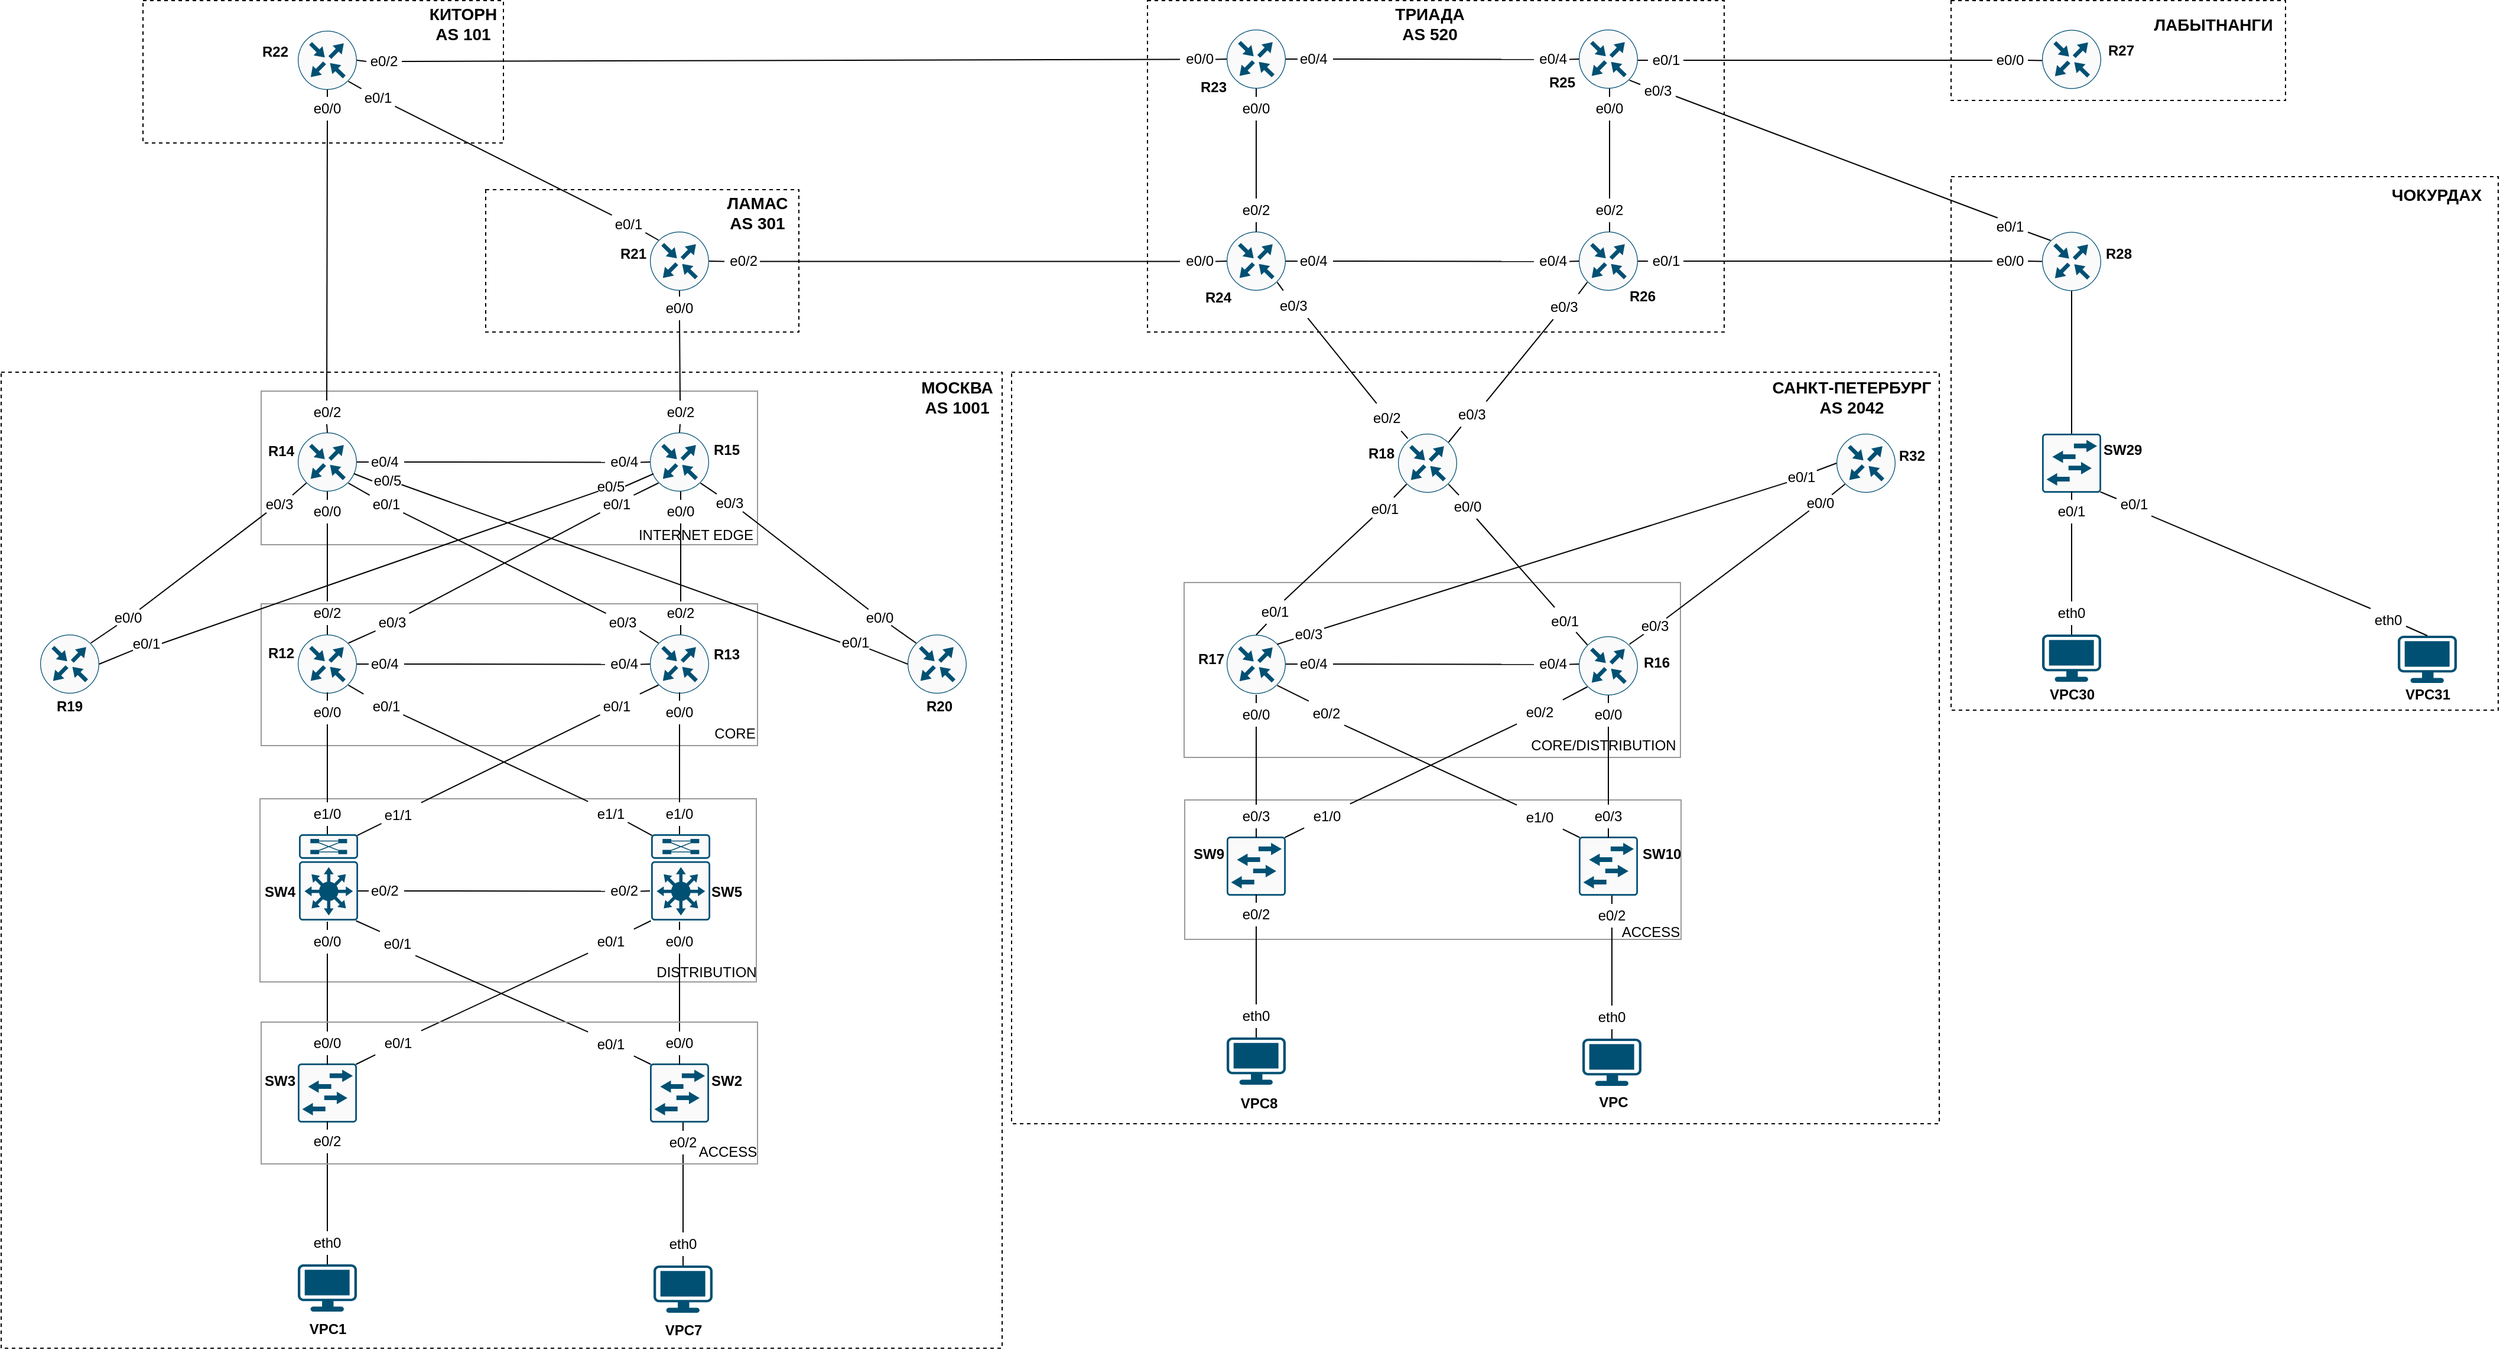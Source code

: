 <mxfile version="20.7.2" type="github">
  <diagram id="voFs1cuZO9YIWc2jyn0K" name="Страница 1">
    <mxGraphModel dx="1562" dy="869" grid="1" gridSize="10" guides="1" tooltips="1" connect="1" arrows="1" fold="1" page="1" pageScale="1" pageWidth="4681" pageHeight="3300" math="0" shadow="0">
      <root>
        <mxCell id="0" />
        <mxCell id="1" parent="0" />
        <mxCell id="1ylkWFcsWydQvVdOaWhc-442" value="" style="rounded=0;whiteSpace=wrap;html=1;strokeColor=#000000;fillColor=none;dashed=1;" parent="1" vertex="1">
          <mxGeometry x="1730" y="39.5" width="283" height="84.5" as="geometry" />
        </mxCell>
        <mxCell id="1ylkWFcsWydQvVdOaWhc-454" value="" style="rounded=0;whiteSpace=wrap;html=1;strokeColor=#000000;fillColor=none;dashed=1;" parent="1" vertex="1">
          <mxGeometry x="490" y="199.5" width="265" height="120.5" as="geometry" />
        </mxCell>
        <mxCell id="1ylkWFcsWydQvVdOaWhc-451" value="" style="rounded=0;whiteSpace=wrap;html=1;strokeColor=#000000;fillColor=none;dashed=1;" parent="1" vertex="1">
          <mxGeometry x="200" y="39.5" width="305" height="120.5" as="geometry" />
        </mxCell>
        <mxCell id="1ylkWFcsWydQvVdOaWhc-203" value="" style="rounded=0;whiteSpace=wrap;html=1;fillColor=none;strokeColor=#999999;" parent="1" vertex="1">
          <mxGeometry x="300" y="550" width="420" height="120" as="geometry" />
        </mxCell>
        <mxCell id="REEH5sua70is87sAmdiB-3" value="" style="rounded=0;whiteSpace=wrap;html=1;fillColor=none;dashed=1;" parent="1" vertex="1">
          <mxGeometry x="935" y="354" width="785" height="636" as="geometry" />
        </mxCell>
        <mxCell id="1ylkWFcsWydQvVdOaWhc-449" value="" style="rounded=0;whiteSpace=wrap;html=1;strokeColor=#000000;fillColor=none;dashed=1;" parent="1" vertex="1">
          <mxGeometry x="1050" y="39.5" width="488" height="280.5" as="geometry" />
        </mxCell>
        <mxCell id="1ylkWFcsWydQvVdOaWhc-444" value="" style="rounded=0;whiteSpace=wrap;html=1;strokeColor=#000000;fillColor=none;dashed=1;" parent="1" vertex="1">
          <mxGeometry x="1730" y="188.5" width="463" height="451.5" as="geometry" />
        </mxCell>
        <mxCell id="1ylkWFcsWydQvVdOaWhc-446" value="" style="rounded=0;whiteSpace=wrap;html=1;fillColor=none;strokeColor=#999999;" parent="1" vertex="1">
          <mxGeometry x="1081" y="532" width="420" height="148" as="geometry" />
        </mxCell>
        <mxCell id="1ylkWFcsWydQvVdOaWhc-205" value="" style="rounded=0;whiteSpace=wrap;html=1;fillColor=none;strokeColor=#999999;" parent="1" vertex="1">
          <mxGeometry x="299" y="715" width="420" height="155" as="geometry" />
        </mxCell>
        <mxCell id="1ylkWFcsWydQvVdOaWhc-371" value="" style="rounded=0;whiteSpace=wrap;html=1;fillColor=none;strokeColor=#999999;" parent="1" vertex="1">
          <mxGeometry x="1081.5" y="716" width="420" height="118" as="geometry" />
        </mxCell>
        <mxCell id="1ylkWFcsWydQvVdOaWhc-209" value="" style="rounded=0;whiteSpace=wrap;html=1;fillColor=none;strokeColor=#999999;" parent="1" vertex="1">
          <mxGeometry x="300" y="370" width="420" height="130" as="geometry" />
        </mxCell>
        <mxCell id="1ylkWFcsWydQvVdOaWhc-76" value="" style="rounded=0;whiteSpace=wrap;html=1;fillColor=none;dashed=1;" parent="1" vertex="1">
          <mxGeometry x="80" y="354" width="847" height="826" as="geometry" />
        </mxCell>
        <mxCell id="LB4oUW9Qehg8nWZua1mU-1" value="" style="sketch=0;points=[[0.5,0,0],[1,0.5,0],[0.5,1,0],[0,0.5,0],[0.145,0.145,0],[0.856,0.145,0],[0.855,0.856,0],[0.145,0.855,0]];verticalLabelPosition=bottom;html=1;verticalAlign=top;aspect=fixed;align=center;pointerEvents=1;shape=mxgraph.cisco19.rect;prIcon=router;fillColor=#FAFAFA;strokeColor=#005073;" parent="1" vertex="1">
          <mxGeometry x="331" y="65" width="50" height="50" as="geometry" />
        </mxCell>
        <mxCell id="LB4oUW9Qehg8nWZua1mU-2" value="" style="sketch=0;points=[[0.5,0,0],[1,0.5,0],[0.5,1,0],[0,0.5,0],[0.145,0.145,0],[0.856,0.145,0],[0.855,0.856,0],[0.145,0.855,0]];verticalLabelPosition=bottom;html=1;verticalAlign=top;aspect=fixed;align=center;pointerEvents=1;shape=mxgraph.cisco19.rect;prIcon=router;fillColor=#FAFAFA;strokeColor=#005073;" parent="1" vertex="1">
          <mxGeometry x="629" y="235" width="50" height="50" as="geometry" />
        </mxCell>
        <mxCell id="LB4oUW9Qehg8nWZua1mU-3" value="" style="sketch=0;points=[[0.5,0,0],[1,0.5,0],[0.5,1,0],[0,0.5,0],[0.145,0.145,0],[0.856,0.145,0],[0.855,0.856,0],[0.145,0.855,0]];verticalLabelPosition=bottom;html=1;verticalAlign=top;aspect=fixed;align=center;pointerEvents=1;shape=mxgraph.cisco19.rect;prIcon=router;fillColor=#FAFAFA;strokeColor=#005073;" parent="1" vertex="1">
          <mxGeometry x="331" y="405" width="50" height="50" as="geometry" />
        </mxCell>
        <mxCell id="LB4oUW9Qehg8nWZua1mU-4" value="" style="sketch=0;points=[[0.5,0,0],[1,0.5,0],[0.5,1,0],[0,0.5,0],[0.145,0.145,0],[0.856,0.145,0],[0.855,0.856,0],[0.145,0.855,0]];verticalLabelPosition=bottom;html=1;verticalAlign=top;aspect=fixed;align=center;pointerEvents=1;shape=mxgraph.cisco19.rect;prIcon=router;fillColor=#FAFAFA;strokeColor=#005073;" parent="1" vertex="1">
          <mxGeometry x="629" y="405" width="50" height="50" as="geometry" />
        </mxCell>
        <mxCell id="LB4oUW9Qehg8nWZua1mU-9" value="" style="sketch=0;points=[[0.5,0,0],[1,0.5,0],[0.5,1,0],[0,0.5,0],[0.145,0.145,0],[0.856,0.145,0],[0.855,0.856,0],[0.145,0.855,0]];verticalLabelPosition=bottom;html=1;verticalAlign=top;aspect=fixed;align=center;pointerEvents=1;shape=mxgraph.cisco19.rect;prIcon=router;fillColor=#FAFAFA;strokeColor=#005073;" parent="1" vertex="1">
          <mxGeometry x="331" y="576" width="50" height="50" as="geometry" />
        </mxCell>
        <mxCell id="LB4oUW9Qehg8nWZua1mU-10" value="" style="sketch=0;points=[[0.5,0,0],[1,0.5,0],[0.5,1,0],[0,0.5,0],[0.145,0.145,0],[0.856,0.145,0],[0.855,0.856,0],[0.145,0.855,0]];verticalLabelPosition=bottom;html=1;verticalAlign=top;aspect=fixed;align=center;pointerEvents=1;shape=mxgraph.cisco19.rect;prIcon=router;fillColor=#FAFAFA;strokeColor=#005073;" parent="1" vertex="1">
          <mxGeometry x="629" y="576" width="50" height="50" as="geometry" />
        </mxCell>
        <mxCell id="LB4oUW9Qehg8nWZua1mU-11" value="" style="endArrow=none;html=1;rounded=0;exitX=1;exitY=0.5;exitDx=0;exitDy=0;exitPerimeter=0;entryX=0;entryY=0.5;entryDx=0;entryDy=0;entryPerimeter=0;startArrow=none;" parent="1" source="LB4oUW9Qehg8nWZua1mU-13" target="LB4oUW9Qehg8nWZua1mU-10" edge="1">
          <mxGeometry width="50" height="50" relative="1" as="geometry">
            <mxPoint x="371" y="666" as="sourcePoint" />
            <mxPoint x="421" y="616" as="targetPoint" />
          </mxGeometry>
        </mxCell>
        <mxCell id="LB4oUW9Qehg8nWZua1mU-14" value="" style="endArrow=none;html=1;rounded=0;exitX=0.5;exitY=0;exitDx=0;exitDy=0;exitPerimeter=0;entryX=0.5;entryY=1;entryDx=0;entryDy=0;entryPerimeter=0;startArrow=none;" parent="1" source="LB4oUW9Qehg8nWZua1mU-16" target="LB4oUW9Qehg8nWZua1mU-3" edge="1">
          <mxGeometry width="50" height="50" relative="1" as="geometry">
            <mxPoint x="511" y="495" as="sourcePoint" />
            <mxPoint x="561" y="445" as="targetPoint" />
          </mxGeometry>
        </mxCell>
        <mxCell id="LB4oUW9Qehg8nWZua1mU-18" value="" style="endArrow=none;html=1;rounded=0;exitX=0.856;exitY=0.145;exitDx=0;exitDy=0;entryX=0.145;entryY=0.855;entryDx=0;entryDy=0;entryPerimeter=0;exitPerimeter=0;startArrow=none;" parent="1" source="W7klxGYHlzmc_tSxLxQi-7" target="LB4oUW9Qehg8nWZua1mU-4" edge="1">
          <mxGeometry width="50" height="50" relative="1" as="geometry">
            <mxPoint x="511" y="495" as="sourcePoint" />
            <mxPoint x="561" y="445" as="targetPoint" />
          </mxGeometry>
        </mxCell>
        <mxCell id="LB4oUW9Qehg8nWZua1mU-12" value="e0/4" style="text;html=1;strokeColor=none;fillColor=none;align=left;verticalAlign=middle;whiteSpace=wrap;rounded=0;" parent="1" vertex="1">
          <mxGeometry x="391" y="586" width="30" height="30" as="geometry" />
        </mxCell>
        <mxCell id="LB4oUW9Qehg8nWZua1mU-19" value="" style="endArrow=none;html=1;rounded=0;exitX=1;exitY=0.5;exitDx=0;exitDy=0;exitPerimeter=0;entryX=0;entryY=0.5;entryDx=0;entryDy=0;entryPerimeter=0;" parent="1" source="LB4oUW9Qehg8nWZua1mU-9" target="LB4oUW9Qehg8nWZua1mU-12" edge="1">
          <mxGeometry width="50" height="50" relative="1" as="geometry">
            <mxPoint x="381" y="601" as="sourcePoint" />
            <mxPoint x="629" y="601" as="targetPoint" />
          </mxGeometry>
        </mxCell>
        <mxCell id="LB4oUW9Qehg8nWZua1mU-16" value="e0/0" style="text;html=1;strokeColor=none;fillColor=none;align=center;verticalAlign=middle;whiteSpace=wrap;rounded=0;" parent="1" vertex="1">
          <mxGeometry x="341" y="462" width="30" height="20" as="geometry" />
        </mxCell>
        <mxCell id="LB4oUW9Qehg8nWZua1mU-21" value="" style="endArrow=none;html=1;rounded=0;exitX=0.5;exitY=0;exitDx=0;exitDy=0;exitPerimeter=0;entryX=0.5;entryY=1;entryDx=0;entryDy=0;entryPerimeter=0;startArrow=none;" parent="1" source="LB4oUW9Qehg8nWZua1mU-17" target="LB4oUW9Qehg8nWZua1mU-16" edge="1">
          <mxGeometry width="50" height="50" relative="1" as="geometry">
            <mxPoint x="356" y="576" as="sourcePoint" />
            <mxPoint x="356" y="455" as="targetPoint" />
          </mxGeometry>
        </mxCell>
        <mxCell id="LB4oUW9Qehg8nWZua1mU-17" value="e0/2" style="text;html=1;strokeColor=none;fillColor=none;align=center;verticalAlign=middle;whiteSpace=wrap;rounded=0;" parent="1" vertex="1">
          <mxGeometry x="341" y="548" width="30" height="20" as="geometry" />
        </mxCell>
        <mxCell id="LB4oUW9Qehg8nWZua1mU-23" value="" style="endArrow=none;html=1;rounded=0;exitX=0.5;exitY=0;exitDx=0;exitDy=0;exitPerimeter=0;entryX=0.5;entryY=1;entryDx=0;entryDy=0;entryPerimeter=0;" parent="1" source="LB4oUW9Qehg8nWZua1mU-9" target="LB4oUW9Qehg8nWZua1mU-17" edge="1">
          <mxGeometry width="50" height="50" relative="1" as="geometry">
            <mxPoint x="356" y="576" as="sourcePoint" />
            <mxPoint x="356" y="485" as="targetPoint" />
          </mxGeometry>
        </mxCell>
        <mxCell id="LB4oUW9Qehg8nWZua1mU-13" value="e0/4" style="text;html=1;strokeColor=none;fillColor=none;align=right;verticalAlign=middle;whiteSpace=wrap;rounded=0;" parent="1" vertex="1">
          <mxGeometry x="591" y="589.5" width="30" height="23.5" as="geometry" />
        </mxCell>
        <mxCell id="LB4oUW9Qehg8nWZua1mU-24" value="" style="endArrow=none;html=1;rounded=0;exitX=1;exitY=0.5;exitDx=0;exitDy=0;exitPerimeter=0;entryX=0;entryY=0.5;entryDx=0;entryDy=0;entryPerimeter=0;startArrow=none;" parent="1" source="LB4oUW9Qehg8nWZua1mU-12" target="LB4oUW9Qehg8nWZua1mU-13" edge="1">
          <mxGeometry width="50" height="50" relative="1" as="geometry">
            <mxPoint x="421" y="600" as="sourcePoint" />
            <mxPoint x="629" y="601" as="targetPoint" />
          </mxGeometry>
        </mxCell>
        <mxCell id="W7klxGYHlzmc_tSxLxQi-5" value="e0/3" style="text;html=1;strokeColor=none;fillColor=none;align=center;verticalAlign=middle;whiteSpace=wrap;rounded=0;" parent="1" vertex="1">
          <mxGeometry x="391" y="555" width="40" height="21" as="geometry" />
        </mxCell>
        <mxCell id="W7klxGYHlzmc_tSxLxQi-6" value="" style="endArrow=none;html=1;rounded=0;exitX=0.856;exitY=0.145;exitDx=0;exitDy=0;entryX=0.145;entryY=0.855;entryDx=0;entryDy=0;entryPerimeter=0;exitPerimeter=0;" parent="1" source="LB4oUW9Qehg8nWZua1mU-9" target="W7klxGYHlzmc_tSxLxQi-5" edge="1">
          <mxGeometry width="50" height="50" relative="1" as="geometry">
            <mxPoint x="373.775" y="583.25" as="sourcePoint" />
            <mxPoint x="636.25" y="447.75" as="targetPoint" />
          </mxGeometry>
        </mxCell>
        <mxCell id="W7klxGYHlzmc_tSxLxQi-7" value="e0/1" style="text;html=1;strokeColor=none;fillColor=none;align=center;verticalAlign=middle;whiteSpace=wrap;rounded=0;" parent="1" vertex="1">
          <mxGeometry x="581" y="455" width="40" height="21" as="geometry" />
        </mxCell>
        <mxCell id="W7klxGYHlzmc_tSxLxQi-8" value="" style="endArrow=none;html=1;rounded=0;exitX=0.856;exitY=0.145;exitDx=0;exitDy=0;entryX=0.145;entryY=0.855;entryDx=0;entryDy=0;entryPerimeter=0;exitPerimeter=0;startArrow=none;" parent="1" source="W7klxGYHlzmc_tSxLxQi-5" target="W7klxGYHlzmc_tSxLxQi-7" edge="1">
          <mxGeometry width="50" height="50" relative="1" as="geometry">
            <mxPoint x="425.22" y="558.045" as="sourcePoint" />
            <mxPoint x="636.25" y="447.75" as="targetPoint" />
          </mxGeometry>
        </mxCell>
        <mxCell id="W7klxGYHlzmc_tSxLxQi-9" value="" style="endArrow=none;html=1;rounded=0;exitX=1;exitY=0.5;exitDx=0;exitDy=0;exitPerimeter=0;entryX=0;entryY=0.5;entryDx=0;entryDy=0;entryPerimeter=0;startArrow=none;" parent="1" source="W7klxGYHlzmc_tSxLxQi-12" edge="1">
          <mxGeometry width="50" height="50" relative="1" as="geometry">
            <mxPoint x="371" y="495" as="sourcePoint" />
            <mxPoint x="629" y="430" as="targetPoint" />
          </mxGeometry>
        </mxCell>
        <mxCell id="W7klxGYHlzmc_tSxLxQi-10" value="e0/4" style="text;html=1;strokeColor=none;fillColor=none;align=left;verticalAlign=middle;whiteSpace=wrap;rounded=0;" parent="1" vertex="1">
          <mxGeometry x="391" y="415" width="30" height="30" as="geometry" />
        </mxCell>
        <mxCell id="W7klxGYHlzmc_tSxLxQi-11" value="" style="endArrow=none;html=1;rounded=0;exitX=1;exitY=0.5;exitDx=0;exitDy=0;exitPerimeter=0;entryX=0;entryY=0.5;entryDx=0;entryDy=0;entryPerimeter=0;" parent="1" target="W7klxGYHlzmc_tSxLxQi-10" edge="1">
          <mxGeometry width="50" height="50" relative="1" as="geometry">
            <mxPoint x="381" y="430" as="sourcePoint" />
            <mxPoint x="629" y="430" as="targetPoint" />
          </mxGeometry>
        </mxCell>
        <mxCell id="W7klxGYHlzmc_tSxLxQi-12" value="e0/4" style="text;html=1;strokeColor=none;fillColor=none;align=right;verticalAlign=middle;whiteSpace=wrap;rounded=0;" parent="1" vertex="1">
          <mxGeometry x="591" y="418.5" width="30" height="23.5" as="geometry" />
        </mxCell>
        <mxCell id="W7klxGYHlzmc_tSxLxQi-13" value="" style="endArrow=none;html=1;rounded=0;exitX=1;exitY=0.5;exitDx=0;exitDy=0;exitPerimeter=0;entryX=0;entryY=0.5;entryDx=0;entryDy=0;entryPerimeter=0;startArrow=none;" parent="1" source="W7klxGYHlzmc_tSxLxQi-10" target="W7klxGYHlzmc_tSxLxQi-12" edge="1">
          <mxGeometry width="50" height="50" relative="1" as="geometry">
            <mxPoint x="421" y="429" as="sourcePoint" />
            <mxPoint x="629" y="430" as="targetPoint" />
          </mxGeometry>
        </mxCell>
        <mxCell id="W7klxGYHlzmc_tSxLxQi-14" value="" style="endArrow=none;html=1;rounded=0;exitX=0.145;exitY=0.145;exitDx=0;exitDy=0;exitPerimeter=0;entryX=0.855;entryY=0.856;entryDx=0;entryDy=0;entryPerimeter=0;startArrow=none;" parent="1" source="W7klxGYHlzmc_tSxLxQi-15" target="LB4oUW9Qehg8nWZua1mU-3" edge="1">
          <mxGeometry width="50" height="50" relative="1" as="geometry">
            <mxPoint x="411" y="505" as="sourcePoint" />
            <mxPoint x="461" y="455" as="targetPoint" />
          </mxGeometry>
        </mxCell>
        <mxCell id="W7klxGYHlzmc_tSxLxQi-15" value="e0/1" style="text;html=1;strokeColor=none;fillColor=none;align=center;verticalAlign=middle;whiteSpace=wrap;rounded=0;" parent="1" vertex="1">
          <mxGeometry x="386" y="455" width="40" height="21" as="geometry" />
        </mxCell>
        <mxCell id="W7klxGYHlzmc_tSxLxQi-16" value="" style="endArrow=none;html=1;rounded=0;exitX=0.145;exitY=0.145;exitDx=0;exitDy=0;exitPerimeter=0;entryX=0.855;entryY=0.856;entryDx=0;entryDy=0;entryPerimeter=0;startArrow=none;" parent="1" source="W7klxGYHlzmc_tSxLxQi-17" target="W7klxGYHlzmc_tSxLxQi-15" edge="1">
          <mxGeometry width="50" height="50" relative="1" as="geometry">
            <mxPoint x="636.25" y="583.25" as="sourcePoint" />
            <mxPoint x="373.75" y="447.775" as="targetPoint" />
          </mxGeometry>
        </mxCell>
        <mxCell id="W7klxGYHlzmc_tSxLxQi-17" value="e0/3" style="text;html=1;strokeColor=none;fillColor=none;align=center;verticalAlign=middle;whiteSpace=wrap;rounded=0;" parent="1" vertex="1">
          <mxGeometry x="586" y="555" width="40" height="21" as="geometry" />
        </mxCell>
        <mxCell id="W7klxGYHlzmc_tSxLxQi-18" value="" style="endArrow=none;html=1;rounded=0;exitX=0.145;exitY=0.145;exitDx=0;exitDy=0;exitPerimeter=0;entryX=0.855;entryY=0.856;entryDx=0;entryDy=0;entryPerimeter=0;" parent="1" source="LB4oUW9Qehg8nWZua1mU-10" target="W7klxGYHlzmc_tSxLxQi-17" edge="1">
          <mxGeometry width="50" height="50" relative="1" as="geometry">
            <mxPoint x="636.25" y="583.25" as="sourcePoint" />
            <mxPoint x="420.2" y="472.965" as="targetPoint" />
          </mxGeometry>
        </mxCell>
        <mxCell id="W7klxGYHlzmc_tSxLxQi-19" value="" style="endArrow=none;html=1;rounded=0;exitX=0.5;exitY=0;exitDx=0;exitDy=0;exitPerimeter=0;entryX=0.5;entryY=1;entryDx=0;entryDy=0;entryPerimeter=0;startArrow=none;" parent="1" source="W7klxGYHlzmc_tSxLxQi-20" edge="1">
          <mxGeometry width="50" height="50" relative="1" as="geometry">
            <mxPoint x="810" y="495" as="sourcePoint" />
            <mxPoint x="655" y="455" as="targetPoint" />
          </mxGeometry>
        </mxCell>
        <mxCell id="W7klxGYHlzmc_tSxLxQi-20" value="e0/0" style="text;html=1;strokeColor=none;fillColor=none;align=center;verticalAlign=middle;whiteSpace=wrap;rounded=0;" parent="1" vertex="1">
          <mxGeometry x="640" y="462" width="30" height="20" as="geometry" />
        </mxCell>
        <mxCell id="W7klxGYHlzmc_tSxLxQi-21" value="" style="endArrow=none;html=1;rounded=0;exitX=0.5;exitY=0;exitDx=0;exitDy=0;exitPerimeter=0;entryX=0.5;entryY=1;entryDx=0;entryDy=0;entryPerimeter=0;startArrow=none;" parent="1" source="W7klxGYHlzmc_tSxLxQi-22" target="W7klxGYHlzmc_tSxLxQi-20" edge="1">
          <mxGeometry width="50" height="50" relative="1" as="geometry">
            <mxPoint x="655" y="576" as="sourcePoint" />
            <mxPoint x="655" y="455" as="targetPoint" />
          </mxGeometry>
        </mxCell>
        <mxCell id="W7klxGYHlzmc_tSxLxQi-22" value="e0/2" style="text;html=1;strokeColor=none;fillColor=none;align=center;verticalAlign=middle;whiteSpace=wrap;rounded=0;" parent="1" vertex="1">
          <mxGeometry x="640" y="548" width="30" height="20" as="geometry" />
        </mxCell>
        <mxCell id="W7klxGYHlzmc_tSxLxQi-23" value="" style="endArrow=none;html=1;rounded=0;exitX=0.5;exitY=0;exitDx=0;exitDy=0;exitPerimeter=0;entryX=0.5;entryY=1;entryDx=0;entryDy=0;entryPerimeter=0;" parent="1" target="W7klxGYHlzmc_tSxLxQi-22" edge="1">
          <mxGeometry width="50" height="50" relative="1" as="geometry">
            <mxPoint x="655" y="576" as="sourcePoint" />
            <mxPoint x="655" y="485" as="targetPoint" />
          </mxGeometry>
        </mxCell>
        <mxCell id="W7klxGYHlzmc_tSxLxQi-25" value="" style="endArrow=none;html=1;rounded=0;exitX=0.5;exitY=0;exitDx=0;exitDy=0;exitPerimeter=0;entryX=0.5;entryY=1;entryDx=0;entryDy=0;entryPerimeter=0;startArrow=none;" parent="1" source="W7klxGYHlzmc_tSxLxQi-26" edge="1">
          <mxGeometry width="50" height="50" relative="1" as="geometry">
            <mxPoint x="511" y="665" as="sourcePoint" />
            <mxPoint x="356" y="625" as="targetPoint" />
          </mxGeometry>
        </mxCell>
        <mxCell id="W7klxGYHlzmc_tSxLxQi-26" value="e0/0" style="text;html=1;strokeColor=none;fillColor=none;align=center;verticalAlign=middle;whiteSpace=wrap;rounded=0;" parent="1" vertex="1">
          <mxGeometry x="341" y="632" width="30" height="20" as="geometry" />
        </mxCell>
        <mxCell id="W7klxGYHlzmc_tSxLxQi-27" value="" style="endArrow=none;html=1;rounded=0;exitX=0.5;exitY=0;exitDx=0;exitDy=0;exitPerimeter=0;entryX=0.5;entryY=1;entryDx=0;entryDy=0;entryPerimeter=0;startArrow=none;" parent="1" source="W7klxGYHlzmc_tSxLxQi-28" target="W7klxGYHlzmc_tSxLxQi-26" edge="1">
          <mxGeometry width="50" height="50" relative="1" as="geometry">
            <mxPoint x="356" y="746" as="sourcePoint" />
            <mxPoint x="356" y="625" as="targetPoint" />
          </mxGeometry>
        </mxCell>
        <mxCell id="W7klxGYHlzmc_tSxLxQi-28" value="e1/0" style="text;html=1;strokeColor=none;fillColor=none;align=center;verticalAlign=middle;whiteSpace=wrap;rounded=0;" parent="1" vertex="1">
          <mxGeometry x="341" y="718" width="30" height="20" as="geometry" />
        </mxCell>
        <mxCell id="W7klxGYHlzmc_tSxLxQi-29" value="" style="endArrow=none;html=1;rounded=0;exitX=0.5;exitY=0;exitDx=0;exitDy=0;exitPerimeter=0;entryX=0.5;entryY=1;entryDx=0;entryDy=0;entryPerimeter=0;" parent="1" target="W7klxGYHlzmc_tSxLxQi-28" edge="1">
          <mxGeometry width="50" height="50" relative="1" as="geometry">
            <mxPoint x="356" y="746" as="sourcePoint" />
            <mxPoint x="356" y="655" as="targetPoint" />
          </mxGeometry>
        </mxCell>
        <mxCell id="W7klxGYHlzmc_tSxLxQi-31" value="" style="endArrow=none;html=1;rounded=0;exitX=0.5;exitY=0;exitDx=0;exitDy=0;exitPerimeter=0;entryX=0.5;entryY=1;entryDx=0;entryDy=0;entryPerimeter=0;startArrow=none;" parent="1" source="W7klxGYHlzmc_tSxLxQi-32" edge="1">
          <mxGeometry width="50" height="50" relative="1" as="geometry">
            <mxPoint x="809" y="665" as="sourcePoint" />
            <mxPoint x="654.0" y="625" as="targetPoint" />
          </mxGeometry>
        </mxCell>
        <mxCell id="W7klxGYHlzmc_tSxLxQi-32" value="e0/0" style="text;html=1;strokeColor=none;fillColor=none;align=center;verticalAlign=middle;whiteSpace=wrap;rounded=0;" parent="1" vertex="1">
          <mxGeometry x="639" y="632" width="30" height="20" as="geometry" />
        </mxCell>
        <mxCell id="W7klxGYHlzmc_tSxLxQi-33" value="" style="endArrow=none;html=1;rounded=0;exitX=0.5;exitY=0;exitDx=0;exitDy=0;exitPerimeter=0;entryX=0.5;entryY=1;entryDx=0;entryDy=0;entryPerimeter=0;startArrow=none;" parent="1" source="W7klxGYHlzmc_tSxLxQi-34" target="W7klxGYHlzmc_tSxLxQi-32" edge="1">
          <mxGeometry width="50" height="50" relative="1" as="geometry">
            <mxPoint x="654" y="746" as="sourcePoint" />
            <mxPoint x="654" y="625" as="targetPoint" />
          </mxGeometry>
        </mxCell>
        <mxCell id="W7klxGYHlzmc_tSxLxQi-34" value="e1/0" style="text;html=1;strokeColor=none;fillColor=none;align=center;verticalAlign=middle;whiteSpace=wrap;rounded=0;" parent="1" vertex="1">
          <mxGeometry x="639" y="718" width="30" height="20" as="geometry" />
        </mxCell>
        <mxCell id="W7klxGYHlzmc_tSxLxQi-35" value="" style="endArrow=none;html=1;rounded=0;exitX=0.5;exitY=0;exitDx=0;exitDy=0;exitPerimeter=0;entryX=0.5;entryY=1;entryDx=0;entryDy=0;entryPerimeter=0;" parent="1" target="W7klxGYHlzmc_tSxLxQi-34" edge="1">
          <mxGeometry width="50" height="50" relative="1" as="geometry">
            <mxPoint x="654.0" y="746.0" as="sourcePoint" />
            <mxPoint x="654" y="655" as="targetPoint" />
          </mxGeometry>
        </mxCell>
        <mxCell id="W7klxGYHlzmc_tSxLxQi-36" value="" style="endArrow=none;html=1;rounded=0;exitX=1;exitY=0.5;exitDx=0;exitDy=0;exitPerimeter=0;entryX=0;entryY=0.5;entryDx=0;entryDy=0;entryPerimeter=0;startArrow=none;" parent="1" source="W7klxGYHlzmc_tSxLxQi-39" edge="1">
          <mxGeometry width="50" height="50" relative="1" as="geometry">
            <mxPoint x="371" y="858" as="sourcePoint" />
            <mxPoint x="629" y="793" as="targetPoint" />
          </mxGeometry>
        </mxCell>
        <mxCell id="W7klxGYHlzmc_tSxLxQi-37" value="e0/2" style="text;html=1;strokeColor=none;fillColor=none;align=left;verticalAlign=middle;whiteSpace=wrap;rounded=0;" parent="1" vertex="1">
          <mxGeometry x="391" y="778" width="30" height="30" as="geometry" />
        </mxCell>
        <mxCell id="W7klxGYHlzmc_tSxLxQi-38" value="" style="endArrow=none;html=1;rounded=0;exitX=1;exitY=0.5;exitDx=0;exitDy=0;exitPerimeter=0;entryX=0;entryY=0.5;entryDx=0;entryDy=0;entryPerimeter=0;" parent="1" target="W7klxGYHlzmc_tSxLxQi-37" edge="1">
          <mxGeometry width="50" height="50" relative="1" as="geometry">
            <mxPoint x="381.0" y="793" as="sourcePoint" />
            <mxPoint x="629" y="793" as="targetPoint" />
          </mxGeometry>
        </mxCell>
        <mxCell id="W7klxGYHlzmc_tSxLxQi-39" value="e0/2" style="text;html=1;strokeColor=none;fillColor=none;align=right;verticalAlign=middle;whiteSpace=wrap;rounded=0;" parent="1" vertex="1">
          <mxGeometry x="591" y="781.5" width="30" height="23.5" as="geometry" />
        </mxCell>
        <mxCell id="W7klxGYHlzmc_tSxLxQi-40" value="" style="endArrow=none;html=1;rounded=0;exitX=1;exitY=0.5;exitDx=0;exitDy=0;exitPerimeter=0;entryX=0;entryY=0.5;entryDx=0;entryDy=0;entryPerimeter=0;startArrow=none;" parent="1" source="W7klxGYHlzmc_tSxLxQi-37" target="W7klxGYHlzmc_tSxLxQi-39" edge="1">
          <mxGeometry width="50" height="50" relative="1" as="geometry">
            <mxPoint x="421" y="792" as="sourcePoint" />
            <mxPoint x="629" y="793" as="targetPoint" />
          </mxGeometry>
        </mxCell>
        <mxCell id="W7klxGYHlzmc_tSxLxQi-41" value="" style="endArrow=none;html=1;rounded=0;exitX=0.985;exitY=0.015;exitDx=0;exitDy=0;exitPerimeter=0;entryX=0.145;entryY=0.855;entryDx=0;entryDy=0;entryPerimeter=0;startArrow=none;" parent="1" source="W7klxGYHlzmc_tSxLxQi-44" target="LB4oUW9Qehg8nWZua1mU-10" edge="1">
          <mxGeometry width="50" height="50" relative="1" as="geometry">
            <mxPoint x="476" y="705" as="sourcePoint" />
            <mxPoint x="526" y="655" as="targetPoint" />
          </mxGeometry>
        </mxCell>
        <mxCell id="W7klxGYHlzmc_tSxLxQi-42" value="e1/1" style="text;html=1;strokeColor=none;fillColor=none;align=center;verticalAlign=middle;whiteSpace=wrap;rounded=0;" parent="1" vertex="1">
          <mxGeometry x="396" y="718" width="40" height="21" as="geometry" />
        </mxCell>
        <mxCell id="W7klxGYHlzmc_tSxLxQi-43" value="" style="endArrow=none;html=1;rounded=0;exitX=0.985;exitY=0.015;exitDx=0;exitDy=0;exitPerimeter=0;entryX=0.145;entryY=0.855;entryDx=0;entryDy=0;entryPerimeter=0;" parent="1" source="W7klxGYHlzmc_tSxLxQi-200" target="W7klxGYHlzmc_tSxLxQi-42" edge="1">
          <mxGeometry width="50" height="50" relative="1" as="geometry">
            <mxPoint x="380.25" y="769.75" as="sourcePoint" />
            <mxPoint x="636.25" y="618.75" as="targetPoint" />
          </mxGeometry>
        </mxCell>
        <mxCell id="W7klxGYHlzmc_tSxLxQi-44" value="e0/1" style="text;html=1;strokeColor=none;fillColor=none;align=center;verticalAlign=middle;whiteSpace=wrap;rounded=0;" parent="1" vertex="1">
          <mxGeometry x="581" y="626" width="40" height="21" as="geometry" />
        </mxCell>
        <mxCell id="W7klxGYHlzmc_tSxLxQi-45" value="" style="endArrow=none;html=1;rounded=0;exitX=0.985;exitY=0.015;exitDx=0;exitDy=0;exitPerimeter=0;entryX=0.145;entryY=0.855;entryDx=0;entryDy=0;entryPerimeter=0;startArrow=none;" parent="1" source="W7klxGYHlzmc_tSxLxQi-42" target="W7klxGYHlzmc_tSxLxQi-44" edge="1">
          <mxGeometry width="50" height="50" relative="1" as="geometry">
            <mxPoint x="435.4" y="718.315" as="sourcePoint" />
            <mxPoint x="636.25" y="618.75" as="targetPoint" />
          </mxGeometry>
        </mxCell>
        <mxCell id="W7klxGYHlzmc_tSxLxQi-48" value="" style="endArrow=none;html=1;rounded=0;exitX=0.015;exitY=0.015;exitDx=0;exitDy=0;exitPerimeter=0;entryX=0.855;entryY=0.856;entryDx=0;entryDy=0;entryPerimeter=0;startArrow=none;" parent="1" source="W7klxGYHlzmc_tSxLxQi-49" target="LB4oUW9Qehg8nWZua1mU-9" edge="1">
          <mxGeometry width="50" height="50" relative="1" as="geometry">
            <mxPoint x="476" y="705" as="sourcePoint" />
            <mxPoint x="526" y="655" as="targetPoint" />
          </mxGeometry>
        </mxCell>
        <mxCell id="W7klxGYHlzmc_tSxLxQi-49" value="e0/1" style="text;html=1;strokeColor=none;fillColor=none;align=center;verticalAlign=middle;whiteSpace=wrap;rounded=0;" parent="1" vertex="1">
          <mxGeometry x="386" y="626" width="40" height="21" as="geometry" />
        </mxCell>
        <mxCell id="W7klxGYHlzmc_tSxLxQi-50" value="" style="endArrow=none;html=1;rounded=0;exitX=0.015;exitY=0.015;exitDx=0;exitDy=0;exitPerimeter=0;entryX=0.855;entryY=0.856;entryDx=0;entryDy=0;entryPerimeter=0;startArrow=none;" parent="1" source="W7klxGYHlzmc_tSxLxQi-51" target="W7klxGYHlzmc_tSxLxQi-49" edge="1">
          <mxGeometry width="50" height="50" relative="1" as="geometry">
            <mxPoint x="629.75" y="745.75" as="sourcePoint" />
            <mxPoint x="373.75" y="618.775" as="targetPoint" />
          </mxGeometry>
        </mxCell>
        <mxCell id="W7klxGYHlzmc_tSxLxQi-51" value="e1/1" style="text;html=1;strokeColor=none;fillColor=none;align=center;verticalAlign=middle;whiteSpace=wrap;rounded=0;" parent="1" vertex="1">
          <mxGeometry x="576" y="717" width="40" height="21" as="geometry" />
        </mxCell>
        <mxCell id="W7klxGYHlzmc_tSxLxQi-52" value="" style="endArrow=none;html=1;rounded=0;exitX=0.015;exitY=0.015;exitDx=0;exitDy=0;exitPerimeter=0;entryX=0.855;entryY=0.856;entryDx=0;entryDy=0;entryPerimeter=0;" parent="1" source="W7klxGYHlzmc_tSxLxQi-201" target="W7klxGYHlzmc_tSxLxQi-51" edge="1">
          <mxGeometry width="50" height="50" relative="1" as="geometry">
            <mxPoint x="629.75" y="769.75" as="sourcePoint" />
            <mxPoint x="420.2" y="643.966" as="targetPoint" />
          </mxGeometry>
        </mxCell>
        <mxCell id="W7klxGYHlzmc_tSxLxQi-65" value="" style="sketch=0;points=[[0.5,0,0],[1,0.5,0],[0.5,1,0],[0,0.5,0],[0.145,0.145,0],[0.856,0.145,0],[0.855,0.856,0],[0.145,0.855,0]];verticalLabelPosition=bottom;html=1;verticalAlign=top;aspect=fixed;align=center;pointerEvents=1;shape=mxgraph.cisco19.rect;prIcon=router;fillColor=#FAFAFA;strokeColor=#005073;" parent="1" vertex="1">
          <mxGeometry x="113" y="576" width="50" height="50" as="geometry" />
        </mxCell>
        <mxCell id="W7klxGYHlzmc_tSxLxQi-109" value="" style="sketch=0;points=[[0.015,0.015,0],[0.985,0.015,0],[0.985,0.985,0],[0.015,0.985,0],[0.25,0,0],[0.5,0,0],[0.75,0,0],[1,0.25,0],[1,0.5,0],[1,0.75,0],[0.75,1,0],[0.5,1,0],[0.25,1,0],[0,0.75,0],[0,0.5,0],[0,0.25,0]];verticalLabelPosition=bottom;html=1;verticalAlign=top;aspect=fixed;align=center;pointerEvents=1;shape=mxgraph.cisco19.rect;prIcon=l2_switch;fillColor=#FAFAFA;strokeColor=#005073;" parent="1" vertex="1">
          <mxGeometry x="331" y="939" width="50" height="50" as="geometry" />
        </mxCell>
        <mxCell id="W7klxGYHlzmc_tSxLxQi-110" value="" style="endArrow=none;html=1;rounded=0;exitX=0.5;exitY=0;exitDx=0;exitDy=0;exitPerimeter=0;entryX=0.5;entryY=1;entryDx=0;entryDy=0;entryPerimeter=0;startArrow=none;" parent="1" source="W7klxGYHlzmc_tSxLxQi-111" edge="1">
          <mxGeometry width="50" height="50" relative="1" as="geometry">
            <mxPoint x="511" y="859" as="sourcePoint" />
            <mxPoint x="356" y="819" as="targetPoint" />
          </mxGeometry>
        </mxCell>
        <mxCell id="W7klxGYHlzmc_tSxLxQi-111" value="e0/0" style="text;html=1;strokeColor=none;fillColor=none;align=center;verticalAlign=middle;whiteSpace=wrap;rounded=0;" parent="1" vertex="1">
          <mxGeometry x="341" y="826" width="30" height="20" as="geometry" />
        </mxCell>
        <mxCell id="W7klxGYHlzmc_tSxLxQi-112" value="" style="endArrow=none;html=1;rounded=0;exitX=0.5;exitY=0;exitDx=0;exitDy=0;exitPerimeter=0;entryX=0.5;entryY=1;entryDx=0;entryDy=0;entryPerimeter=0;startArrow=none;" parent="1" source="W7klxGYHlzmc_tSxLxQi-113" target="W7klxGYHlzmc_tSxLxQi-111" edge="1">
          <mxGeometry width="50" height="50" relative="1" as="geometry">
            <mxPoint x="356" y="940" as="sourcePoint" />
            <mxPoint x="356" y="819" as="targetPoint" />
          </mxGeometry>
        </mxCell>
        <mxCell id="W7klxGYHlzmc_tSxLxQi-113" value="e0/0" style="text;html=1;strokeColor=none;fillColor=none;align=center;verticalAlign=middle;whiteSpace=wrap;rounded=0;" parent="1" vertex="1">
          <mxGeometry x="341" y="912" width="30" height="20" as="geometry" />
        </mxCell>
        <mxCell id="W7klxGYHlzmc_tSxLxQi-114" value="" style="endArrow=none;html=1;rounded=0;exitX=0.5;exitY=0;exitDx=0;exitDy=0;exitPerimeter=0;entryX=0.5;entryY=1;entryDx=0;entryDy=0;entryPerimeter=0;" parent="1" target="W7klxGYHlzmc_tSxLxQi-113" edge="1">
          <mxGeometry width="50" height="50" relative="1" as="geometry">
            <mxPoint x="356" y="940" as="sourcePoint" />
            <mxPoint x="356" y="849" as="targetPoint" />
          </mxGeometry>
        </mxCell>
        <mxCell id="W7klxGYHlzmc_tSxLxQi-115" value="" style="sketch=0;points=[[0.015,0.015,0],[0.985,0.015,0],[0.985,0.985,0],[0.015,0.985,0],[0.25,0,0],[0.5,0,0],[0.75,0,0],[1,0.25,0],[1,0.5,0],[1,0.75,0],[0.75,1,0],[0.5,1,0],[0.25,1,0],[0,0.75,0],[0,0.5,0],[0,0.25,0]];verticalLabelPosition=bottom;html=1;verticalAlign=top;aspect=fixed;align=center;pointerEvents=1;shape=mxgraph.cisco19.rect;prIcon=l2_switch;fillColor=#FAFAFA;strokeColor=#005073;" parent="1" vertex="1">
          <mxGeometry x="629" y="939" width="50" height="50" as="geometry" />
        </mxCell>
        <mxCell id="W7klxGYHlzmc_tSxLxQi-116" value="" style="endArrow=none;html=1;rounded=0;exitX=0.5;exitY=0;exitDx=0;exitDy=0;exitPerimeter=0;entryX=0.5;entryY=1;entryDx=0;entryDy=0;entryPerimeter=0;startArrow=none;" parent="1" source="W7klxGYHlzmc_tSxLxQi-117" edge="1">
          <mxGeometry width="50" height="50" relative="1" as="geometry">
            <mxPoint x="809" y="859" as="sourcePoint" />
            <mxPoint x="654" y="819" as="targetPoint" />
          </mxGeometry>
        </mxCell>
        <mxCell id="W7klxGYHlzmc_tSxLxQi-117" value="e0/0" style="text;html=1;strokeColor=none;fillColor=none;align=center;verticalAlign=middle;whiteSpace=wrap;rounded=0;" parent="1" vertex="1">
          <mxGeometry x="639" y="826" width="30" height="20" as="geometry" />
        </mxCell>
        <mxCell id="W7klxGYHlzmc_tSxLxQi-118" value="" style="endArrow=none;html=1;rounded=0;exitX=0.5;exitY=0;exitDx=0;exitDy=0;exitPerimeter=0;entryX=0.5;entryY=1;entryDx=0;entryDy=0;entryPerimeter=0;startArrow=none;" parent="1" source="W7klxGYHlzmc_tSxLxQi-119" target="W7klxGYHlzmc_tSxLxQi-117" edge="1">
          <mxGeometry width="50" height="50" relative="1" as="geometry">
            <mxPoint x="654" y="940" as="sourcePoint" />
            <mxPoint x="654" y="819" as="targetPoint" />
          </mxGeometry>
        </mxCell>
        <mxCell id="W7klxGYHlzmc_tSxLxQi-119" value="e0/0" style="text;html=1;strokeColor=none;fillColor=none;align=center;verticalAlign=middle;whiteSpace=wrap;rounded=0;" parent="1" vertex="1">
          <mxGeometry x="639" y="912" width="30" height="20" as="geometry" />
        </mxCell>
        <mxCell id="W7klxGYHlzmc_tSxLxQi-120" value="" style="endArrow=none;html=1;rounded=0;exitX=0.5;exitY=0;exitDx=0;exitDy=0;exitPerimeter=0;entryX=0.5;entryY=1;entryDx=0;entryDy=0;entryPerimeter=0;" parent="1" target="W7klxGYHlzmc_tSxLxQi-119" edge="1">
          <mxGeometry width="50" height="50" relative="1" as="geometry">
            <mxPoint x="654" y="940.0" as="sourcePoint" />
            <mxPoint x="654" y="849" as="targetPoint" />
          </mxGeometry>
        </mxCell>
        <mxCell id="W7klxGYHlzmc_tSxLxQi-136" value="" style="endArrow=none;html=1;rounded=0;exitX=0.985;exitY=0.015;exitDx=0;exitDy=0;exitPerimeter=0;entryX=0.015;entryY=0.985;entryDx=0;entryDy=0;entryPerimeter=0;startArrow=none;" parent="1" source="W7klxGYHlzmc_tSxLxQi-142" edge="1">
          <mxGeometry width="50" height="50" relative="1" as="geometry">
            <mxPoint x="480" y="889" as="sourcePoint" />
            <mxPoint x="629.75" y="818.25" as="targetPoint" />
          </mxGeometry>
        </mxCell>
        <mxCell id="W7klxGYHlzmc_tSxLxQi-137" value="" style="endArrow=none;html=1;rounded=0;exitX=0.015;exitY=0.015;exitDx=0;exitDy=0;exitPerimeter=0;entryX=0.985;entryY=0.985;entryDx=0;entryDy=0;entryPerimeter=0;startArrow=none;" parent="1" source="W7klxGYHlzmc_tSxLxQi-140" edge="1">
          <mxGeometry width="50" height="50" relative="1" as="geometry">
            <mxPoint x="480" y="889" as="sourcePoint" />
            <mxPoint x="380.25" y="818.25" as="targetPoint" />
          </mxGeometry>
        </mxCell>
        <mxCell id="W7klxGYHlzmc_tSxLxQi-138" value="e0/1" style="text;html=1;strokeColor=none;fillColor=none;align=center;verticalAlign=middle;whiteSpace=wrap;rounded=0;" parent="1" vertex="1">
          <mxGeometry x="396" y="911" width="40" height="21" as="geometry" />
        </mxCell>
        <mxCell id="W7klxGYHlzmc_tSxLxQi-139" value="" style="endArrow=none;html=1;rounded=0;exitX=0.985;exitY=0.015;exitDx=0;exitDy=0;exitPerimeter=0;entryX=0.015;entryY=0.985;entryDx=0;entryDy=0;entryPerimeter=0;" parent="1" source="W7klxGYHlzmc_tSxLxQi-109" target="W7klxGYHlzmc_tSxLxQi-138" edge="1">
          <mxGeometry width="50" height="50" relative="1" as="geometry">
            <mxPoint x="380.25" y="939.75" as="sourcePoint" />
            <mxPoint x="629.75" y="818.25" as="targetPoint" />
          </mxGeometry>
        </mxCell>
        <mxCell id="W7klxGYHlzmc_tSxLxQi-140" value="e0/1" style="text;html=1;strokeColor=none;fillColor=none;align=center;verticalAlign=middle;whiteSpace=wrap;rounded=0;" parent="1" vertex="1">
          <mxGeometry x="400" y="827" width="31" height="21" as="geometry" />
        </mxCell>
        <mxCell id="W7klxGYHlzmc_tSxLxQi-141" value="" style="endArrow=none;html=1;rounded=0;exitX=0.015;exitY=0.015;exitDx=0;exitDy=0;exitPerimeter=0;entryX=0.985;entryY=0.985;entryDx=0;entryDy=0;entryPerimeter=0;startArrow=none;" parent="1" source="W7klxGYHlzmc_tSxLxQi-145" target="W7klxGYHlzmc_tSxLxQi-140" edge="1">
          <mxGeometry width="50" height="50" relative="1" as="geometry">
            <mxPoint x="629.75" y="939.75" as="sourcePoint" />
            <mxPoint x="380.25" y="818.25" as="targetPoint" />
          </mxGeometry>
        </mxCell>
        <mxCell id="W7klxGYHlzmc_tSxLxQi-142" value="e0/1" style="text;html=1;strokeColor=none;fillColor=none;align=center;verticalAlign=middle;whiteSpace=wrap;rounded=0;" parent="1" vertex="1">
          <mxGeometry x="576" y="825" width="40" height="21" as="geometry" />
        </mxCell>
        <mxCell id="W7klxGYHlzmc_tSxLxQi-144" value="" style="endArrow=none;html=1;rounded=0;exitX=0.985;exitY=0.015;exitDx=0;exitDy=0;exitPerimeter=0;entryX=0.015;entryY=0.985;entryDx=0;entryDy=0;entryPerimeter=0;startArrow=none;" parent="1" source="W7klxGYHlzmc_tSxLxQi-138" target="W7klxGYHlzmc_tSxLxQi-142" edge="1">
          <mxGeometry width="50" height="50" relative="1" as="geometry">
            <mxPoint x="435.4" y="911.315" as="sourcePoint" />
            <mxPoint x="629.75" y="818.25" as="targetPoint" />
          </mxGeometry>
        </mxCell>
        <mxCell id="W7klxGYHlzmc_tSxLxQi-145" value="e0/1" style="text;html=1;strokeColor=none;fillColor=none;align=center;verticalAlign=middle;whiteSpace=wrap;rounded=0;" parent="1" vertex="1">
          <mxGeometry x="576" y="912" width="40" height="21" as="geometry" />
        </mxCell>
        <mxCell id="W7klxGYHlzmc_tSxLxQi-146" value="" style="endArrow=none;html=1;rounded=0;exitX=0.015;exitY=0.015;exitDx=0;exitDy=0;exitPerimeter=0;entryX=0.985;entryY=0.985;entryDx=0;entryDy=0;entryPerimeter=0;" parent="1" source="W7klxGYHlzmc_tSxLxQi-115" target="W7klxGYHlzmc_tSxLxQi-145" edge="1">
          <mxGeometry width="50" height="50" relative="1" as="geometry">
            <mxPoint x="629.75" y="939.75" as="sourcePoint" />
            <mxPoint x="430.4" y="839.685" as="targetPoint" />
          </mxGeometry>
        </mxCell>
        <mxCell id="W7klxGYHlzmc_tSxLxQi-148" value="" style="endArrow=none;html=1;rounded=0;exitX=0.856;exitY=0.145;exitDx=0;exitDy=0;exitPerimeter=0;entryX=0.145;entryY=0.855;entryDx=0;entryDy=0;entryPerimeter=0;startArrow=none;" parent="1" source="W7klxGYHlzmc_tSxLxQi-154" target="LB4oUW9Qehg8nWZua1mU-3" edge="1">
          <mxGeometry width="50" height="50" relative="1" as="geometry">
            <mxPoint x="320" y="665" as="sourcePoint" />
            <mxPoint x="370" y="615" as="targetPoint" />
          </mxGeometry>
        </mxCell>
        <mxCell id="W7klxGYHlzmc_tSxLxQi-149" value="" style="endArrow=none;html=1;rounded=0;exitX=1;exitY=0.5;exitDx=0;exitDy=0;exitPerimeter=0;entryX=0.06;entryY=0.7;entryDx=0;entryDy=0;entryPerimeter=0;startArrow=none;" parent="1" source="W7klxGYHlzmc_tSxLxQi-157" target="LB4oUW9Qehg8nWZua1mU-4" edge="1">
          <mxGeometry width="50" height="50" relative="1" as="geometry">
            <mxPoint x="220" y="645" as="sourcePoint" />
            <mxPoint x="370" y="615" as="targetPoint" />
          </mxGeometry>
        </mxCell>
        <mxCell id="W7klxGYHlzmc_tSxLxQi-147" value="e0/0" style="text;html=1;strokeColor=none;fillColor=none;align=center;verticalAlign=middle;whiteSpace=wrap;rounded=0;" parent="1" vertex="1">
          <mxGeometry x="174" y="552" width="27" height="19" as="geometry" />
        </mxCell>
        <mxCell id="W7klxGYHlzmc_tSxLxQi-151" value="" style="endArrow=none;html=1;rounded=0;exitX=0.856;exitY=0.145;exitDx=0;exitDy=0;exitPerimeter=0;entryX=0.145;entryY=0.855;entryDx=0;entryDy=0;entryPerimeter=0;" parent="1" source="W7klxGYHlzmc_tSxLxQi-65" target="W7klxGYHlzmc_tSxLxQi-147" edge="1">
          <mxGeometry width="50" height="50" relative="1" as="geometry">
            <mxPoint x="155.775" y="583.25" as="sourcePoint" />
            <mxPoint x="338.25" y="447.75" as="targetPoint" />
          </mxGeometry>
        </mxCell>
        <mxCell id="W7klxGYHlzmc_tSxLxQi-150" value="e0/1" style="text;html=1;strokeColor=none;fillColor=none;align=center;verticalAlign=middle;whiteSpace=wrap;rounded=0;" parent="1" vertex="1">
          <mxGeometry x="190" y="569" width="26" height="29" as="geometry" />
        </mxCell>
        <mxCell id="W7klxGYHlzmc_tSxLxQi-153" value="" style="endArrow=none;html=1;rounded=0;exitX=1;exitY=0.5;exitDx=0;exitDy=0;exitPerimeter=0;entryX=0.06;entryY=0.7;entryDx=0;entryDy=0;entryPerimeter=0;" parent="1" source="W7klxGYHlzmc_tSxLxQi-65" target="W7klxGYHlzmc_tSxLxQi-150" edge="1">
          <mxGeometry width="50" height="50" relative="1" as="geometry">
            <mxPoint x="163.0" y="601" as="sourcePoint" />
            <mxPoint x="632.0" y="440" as="targetPoint" />
          </mxGeometry>
        </mxCell>
        <mxCell id="W7klxGYHlzmc_tSxLxQi-154" value="e0/3" style="text;html=1;strokeColor=none;fillColor=none;align=center;verticalAlign=middle;whiteSpace=wrap;rounded=0;" parent="1" vertex="1">
          <mxGeometry x="300" y="455" width="31" height="21" as="geometry" />
        </mxCell>
        <mxCell id="W7klxGYHlzmc_tSxLxQi-155" value="" style="endArrow=none;html=1;rounded=0;exitX=0.856;exitY=0.145;exitDx=0;exitDy=0;exitPerimeter=0;entryX=0.145;entryY=0.855;entryDx=0;entryDy=0;entryPerimeter=0;startArrow=none;" parent="1" source="W7klxGYHlzmc_tSxLxQi-147" target="W7klxGYHlzmc_tSxLxQi-154" edge="1">
          <mxGeometry width="50" height="50" relative="1" as="geometry">
            <mxPoint x="197.098" y="554.755" as="sourcePoint" />
            <mxPoint x="338.25" y="447.75" as="targetPoint" />
          </mxGeometry>
        </mxCell>
        <mxCell id="W7klxGYHlzmc_tSxLxQi-157" value="e0/5" style="text;html=1;strokeColor=none;fillColor=none;align=center;verticalAlign=middle;whiteSpace=wrap;rounded=0;" parent="1" vertex="1">
          <mxGeometry x="584" y="440" width="24" height="21" as="geometry" />
        </mxCell>
        <mxCell id="W7klxGYHlzmc_tSxLxQi-158" value="" style="endArrow=none;html=1;rounded=0;exitX=1;exitY=0.5;exitDx=0;exitDy=0;exitPerimeter=0;entryX=0.06;entryY=0.7;entryDx=0;entryDy=0;entryPerimeter=0;startArrow=none;" parent="1" source="W7klxGYHlzmc_tSxLxQi-150" target="W7klxGYHlzmc_tSxLxQi-157" edge="1">
          <mxGeometry width="50" height="50" relative="1" as="geometry">
            <mxPoint x="216" y="583.5" as="sourcePoint" />
            <mxPoint x="632" y="440" as="targetPoint" />
          </mxGeometry>
        </mxCell>
        <mxCell id="W7klxGYHlzmc_tSxLxQi-159" value="" style="points=[[0.03,0.03,0],[0.5,0,0],[0.97,0.03,0],[1,0.4,0],[0.97,0.745,0],[0.5,1,0],[0.03,0.745,0],[0,0.4,0]];verticalLabelPosition=bottom;sketch=0;html=1;verticalAlign=top;aspect=fixed;align=center;pointerEvents=1;shape=mxgraph.cisco19.workstation;fillColor=#005073;strokeColor=none;" parent="1" vertex="1">
          <mxGeometry x="331" y="1109" width="50" height="40" as="geometry" />
        </mxCell>
        <mxCell id="W7klxGYHlzmc_tSxLxQi-160" value="" style="endArrow=none;html=1;rounded=0;exitX=0.5;exitY=0;exitDx=0;exitDy=0;exitPerimeter=0;entryX=0.5;entryY=1;entryDx=0;entryDy=0;entryPerimeter=0;startArrow=none;" parent="1" source="W7klxGYHlzmc_tSxLxQi-161" edge="1">
          <mxGeometry width="50" height="50" relative="1" as="geometry">
            <mxPoint x="511" y="1028" as="sourcePoint" />
            <mxPoint x="356" y="988" as="targetPoint" />
          </mxGeometry>
        </mxCell>
        <mxCell id="W7klxGYHlzmc_tSxLxQi-161" value="e0/2" style="text;html=1;strokeColor=none;fillColor=none;align=center;verticalAlign=middle;whiteSpace=wrap;rounded=0;" parent="1" vertex="1">
          <mxGeometry x="341" y="995" width="30" height="20" as="geometry" />
        </mxCell>
        <mxCell id="W7klxGYHlzmc_tSxLxQi-162" value="" style="endArrow=none;html=1;rounded=0;exitX=0.5;exitY=0;exitDx=0;exitDy=0;exitPerimeter=0;entryX=0.5;entryY=1;entryDx=0;entryDy=0;entryPerimeter=0;startArrow=none;" parent="1" source="W7klxGYHlzmc_tSxLxQi-163" target="W7klxGYHlzmc_tSxLxQi-161" edge="1">
          <mxGeometry width="50" height="50" relative="1" as="geometry">
            <mxPoint x="356" y="1109" as="sourcePoint" />
            <mxPoint x="356" y="988" as="targetPoint" />
          </mxGeometry>
        </mxCell>
        <mxCell id="W7klxGYHlzmc_tSxLxQi-163" value="eth0" style="text;html=1;strokeColor=none;fillColor=none;align=center;verticalAlign=middle;whiteSpace=wrap;rounded=0;" parent="1" vertex="1">
          <mxGeometry x="341" y="1081" width="30" height="20" as="geometry" />
        </mxCell>
        <mxCell id="W7klxGYHlzmc_tSxLxQi-164" value="" style="endArrow=none;html=1;rounded=0;exitX=0.5;exitY=0;exitDx=0;exitDy=0;exitPerimeter=0;entryX=0.5;entryY=1;entryDx=0;entryDy=0;entryPerimeter=0;" parent="1" target="W7klxGYHlzmc_tSxLxQi-163" edge="1">
          <mxGeometry width="50" height="50" relative="1" as="geometry">
            <mxPoint x="356" y="1109" as="sourcePoint" />
            <mxPoint x="356" y="1018" as="targetPoint" />
          </mxGeometry>
        </mxCell>
        <mxCell id="W7klxGYHlzmc_tSxLxQi-165" value="&lt;b&gt;R12&lt;/b&gt;" style="text;html=1;strokeColor=none;fillColor=none;align=right;verticalAlign=middle;whiteSpace=wrap;rounded=0;" parent="1" vertex="1">
          <mxGeometry x="300" y="577.25" width="30" height="30" as="geometry" />
        </mxCell>
        <mxCell id="W7klxGYHlzmc_tSxLxQi-166" value="&lt;b&gt;SW4&lt;/b&gt;" style="text;html=1;strokeColor=none;fillColor=none;align=right;verticalAlign=middle;whiteSpace=wrap;rounded=0;" parent="1" vertex="1">
          <mxGeometry x="290" y="779" width="41" height="30" as="geometry" />
        </mxCell>
        <mxCell id="W7klxGYHlzmc_tSxLxQi-167" value="&lt;b&gt;SW3&lt;/b&gt;" style="text;html=1;strokeColor=none;fillColor=none;align=right;verticalAlign=middle;whiteSpace=wrap;rounded=0;" parent="1" vertex="1">
          <mxGeometry x="280" y="939" width="51" height="30" as="geometry" />
        </mxCell>
        <mxCell id="W7klxGYHlzmc_tSxLxQi-168" value="&lt;b&gt;VPC1&lt;/b&gt;" style="text;html=1;strokeColor=none;fillColor=none;align=center;verticalAlign=middle;whiteSpace=wrap;rounded=0;" parent="1" vertex="1">
          <mxGeometry x="331" y="1149" width="51" height="30" as="geometry" />
        </mxCell>
        <mxCell id="W7klxGYHlzmc_tSxLxQi-169" value="" style="points=[[0.03,0.03,0],[0.5,0,0],[0.97,0.03,0],[1,0.4,0],[0.97,0.745,0],[0.5,1,0],[0.03,0.745,0],[0,0.4,0]];verticalLabelPosition=bottom;sketch=0;html=1;verticalAlign=top;aspect=fixed;align=center;pointerEvents=1;shape=mxgraph.cisco19.workstation;fillColor=#005073;strokeColor=none;" parent="1" vertex="1">
          <mxGeometry x="632" y="1110" width="50" height="40" as="geometry" />
        </mxCell>
        <mxCell id="W7klxGYHlzmc_tSxLxQi-170" value="" style="endArrow=none;html=1;rounded=0;exitX=0.5;exitY=0;exitDx=0;exitDy=0;exitPerimeter=0;entryX=0.5;entryY=1;entryDx=0;entryDy=0;entryPerimeter=0;startArrow=none;" parent="1" source="W7klxGYHlzmc_tSxLxQi-171" edge="1">
          <mxGeometry width="50" height="50" relative="1" as="geometry">
            <mxPoint x="812" y="1029" as="sourcePoint" />
            <mxPoint x="657" y="989" as="targetPoint" />
          </mxGeometry>
        </mxCell>
        <mxCell id="W7klxGYHlzmc_tSxLxQi-171" value="e0/2" style="text;html=1;strokeColor=none;fillColor=none;align=center;verticalAlign=middle;whiteSpace=wrap;rounded=0;" parent="1" vertex="1">
          <mxGeometry x="642" y="996" width="30" height="20" as="geometry" />
        </mxCell>
        <mxCell id="W7klxGYHlzmc_tSxLxQi-172" value="" style="endArrow=none;html=1;rounded=0;exitX=0.5;exitY=0;exitDx=0;exitDy=0;exitPerimeter=0;entryX=0.5;entryY=1;entryDx=0;entryDy=0;entryPerimeter=0;startArrow=none;" parent="1" source="W7klxGYHlzmc_tSxLxQi-173" target="W7klxGYHlzmc_tSxLxQi-171" edge="1">
          <mxGeometry width="50" height="50" relative="1" as="geometry">
            <mxPoint x="657" y="1110" as="sourcePoint" />
            <mxPoint x="657" y="989" as="targetPoint" />
          </mxGeometry>
        </mxCell>
        <mxCell id="W7klxGYHlzmc_tSxLxQi-173" value="eth0" style="text;html=1;strokeColor=none;fillColor=none;align=center;verticalAlign=middle;whiteSpace=wrap;rounded=0;" parent="1" vertex="1">
          <mxGeometry x="642" y="1082" width="30" height="20" as="geometry" />
        </mxCell>
        <mxCell id="W7klxGYHlzmc_tSxLxQi-174" value="" style="endArrow=none;html=1;rounded=0;exitX=0.5;exitY=0;exitDx=0;exitDy=0;exitPerimeter=0;entryX=0.5;entryY=1;entryDx=0;entryDy=0;entryPerimeter=0;" parent="1" target="W7klxGYHlzmc_tSxLxQi-173" edge="1">
          <mxGeometry width="50" height="50" relative="1" as="geometry">
            <mxPoint x="657" y="1110" as="sourcePoint" />
            <mxPoint x="657" y="1019" as="targetPoint" />
          </mxGeometry>
        </mxCell>
        <mxCell id="W7klxGYHlzmc_tSxLxQi-175" value="&lt;b&gt;VPC7&lt;/b&gt;" style="text;html=1;strokeColor=none;fillColor=none;align=center;verticalAlign=middle;whiteSpace=wrap;rounded=0;" parent="1" vertex="1">
          <mxGeometry x="632" y="1150" width="51" height="30" as="geometry" />
        </mxCell>
        <mxCell id="W7klxGYHlzmc_tSxLxQi-180" value="&lt;b&gt;SW2&lt;/b&gt;" style="text;html=1;strokeColor=none;fillColor=none;align=left;verticalAlign=middle;whiteSpace=wrap;rounded=0;" parent="1" vertex="1">
          <mxGeometry x="679" y="939" width="51" height="30" as="geometry" />
        </mxCell>
        <mxCell id="W7klxGYHlzmc_tSxLxQi-183" value="&lt;b&gt;SW5&lt;/b&gt;" style="text;html=1;strokeColor=none;fillColor=none;align=left;verticalAlign=middle;whiteSpace=wrap;rounded=0;" parent="1" vertex="1">
          <mxGeometry x="679" y="779" width="41" height="30" as="geometry" />
        </mxCell>
        <mxCell id="W7klxGYHlzmc_tSxLxQi-184" value="&lt;b&gt;R14&lt;/b&gt;" style="text;html=1;strokeColor=none;fillColor=none;align=right;verticalAlign=middle;whiteSpace=wrap;rounded=0;" parent="1" vertex="1">
          <mxGeometry x="300" y="406" width="30" height="30" as="geometry" />
        </mxCell>
        <mxCell id="W7klxGYHlzmc_tSxLxQi-185" value="&lt;b&gt;R13&lt;/b&gt;" style="text;html=1;strokeColor=none;fillColor=none;align=left;verticalAlign=middle;whiteSpace=wrap;rounded=0;" parent="1" vertex="1">
          <mxGeometry x="681" y="578" width="30" height="30" as="geometry" />
        </mxCell>
        <mxCell id="W7klxGYHlzmc_tSxLxQi-186" value="&lt;b&gt;R15&lt;br&gt;&lt;/b&gt;" style="text;html=1;strokeColor=none;fillColor=none;align=left;verticalAlign=middle;whiteSpace=wrap;rounded=0;" parent="1" vertex="1">
          <mxGeometry x="681" y="404.5" width="30" height="30" as="geometry" />
        </mxCell>
        <mxCell id="W7klxGYHlzmc_tSxLxQi-200" value="" style="sketch=0;points=[[0.015,0.015,0],[0.985,0.015,0],[0.985,0.985,0],[0.015,0.985,0],[0.25,0,0],[0.5,0,0],[0.75,0,0],[1,0.25,0],[1,0.5,0],[1,0.75,0],[0.75,1,0],[0.5,1,0],[0.25,1,0],[0,0.75,0],[0,0.5,0],[0,0.25,0]];verticalLabelPosition=bottom;html=1;verticalAlign=top;aspect=fixed;align=center;pointerEvents=1;shape=mxgraph.cisco19.rect;prIcon=l3_modular;fillColor=#FAFAFA;strokeColor=#005073;fontFamily=Lucida Console;" parent="1" vertex="1">
          <mxGeometry x="332" y="745" width="50" height="73" as="geometry" />
        </mxCell>
        <mxCell id="W7klxGYHlzmc_tSxLxQi-201" value="" style="sketch=0;points=[[0.015,0.015,0],[0.985,0.015,0],[0.985,0.985,0],[0.015,0.985,0],[0.25,0,0],[0.5,0,0],[0.75,0,0],[1,0.25,0],[1,0.5,0],[1,0.75,0],[0.75,1,0],[0.5,1,0],[0.25,1,0],[0,0.75,0],[0,0.5,0],[0,0.25,0]];verticalLabelPosition=bottom;html=1;verticalAlign=top;aspect=fixed;align=center;pointerEvents=1;shape=mxgraph.cisco19.rect;prIcon=l3_modular;fillColor=#FAFAFA;strokeColor=#005073;fontFamily=Lucida Console;" parent="1" vertex="1">
          <mxGeometry x="630" y="745" width="50" height="73" as="geometry" />
        </mxCell>
        <mxCell id="W7klxGYHlzmc_tSxLxQi-202" value="&lt;b&gt;R19&lt;/b&gt;" style="text;html=1;strokeColor=none;fillColor=none;align=center;verticalAlign=middle;whiteSpace=wrap;rounded=0;" parent="1" vertex="1">
          <mxGeometry x="123" y="622" width="30" height="30" as="geometry" />
        </mxCell>
        <mxCell id="W7klxGYHlzmc_tSxLxQi-203" value="" style="sketch=0;points=[[0.5,0,0],[1,0.5,0],[0.5,1,0],[0,0.5,0],[0.145,0.145,0],[0.856,0.145,0],[0.855,0.856,0],[0.145,0.855,0]];verticalLabelPosition=bottom;html=1;verticalAlign=top;aspect=fixed;align=center;pointerEvents=1;shape=mxgraph.cisco19.rect;prIcon=router;fillColor=#FAFAFA;strokeColor=#005073;" parent="1" vertex="1">
          <mxGeometry x="847" y="576" width="50" height="50" as="geometry" />
        </mxCell>
        <mxCell id="W7klxGYHlzmc_tSxLxQi-220" value="&lt;b&gt;R20&lt;/b&gt;" style="text;html=1;strokeColor=none;fillColor=none;align=center;verticalAlign=middle;whiteSpace=wrap;rounded=0;" parent="1" vertex="1">
          <mxGeometry x="859" y="622" width="30" height="30" as="geometry" />
        </mxCell>
        <mxCell id="W7klxGYHlzmc_tSxLxQi-221" value="" style="endArrow=none;html=1;rounded=0;fontFamily=Lucida Console;entryX=0.855;entryY=0.856;entryDx=0;entryDy=0;entryPerimeter=0;exitX=0.145;exitY=0.145;exitDx=0;exitDy=0;exitPerimeter=0;startArrow=none;" parent="1" source="W7klxGYHlzmc_tSxLxQi-227" target="LB4oUW9Qehg8nWZua1mU-4" edge="1">
          <mxGeometry width="50" height="50" relative="1" as="geometry">
            <mxPoint x="700" y="735" as="sourcePoint" />
            <mxPoint x="750" y="685" as="targetPoint" />
          </mxGeometry>
        </mxCell>
        <mxCell id="W7klxGYHlzmc_tSxLxQi-222" value="" style="endArrow=none;html=1;rounded=0;fontFamily=Lucida Console;exitX=0;exitY=0.5;exitDx=0;exitDy=0;exitPerimeter=0;entryX=0.95;entryY=0.697;entryDx=0;entryDy=0;entryPerimeter=0;startArrow=none;" parent="1" source="W7klxGYHlzmc_tSxLxQi-224" target="LB4oUW9Qehg8nWZua1mU-3" edge="1">
          <mxGeometry width="50" height="50" relative="1" as="geometry">
            <mxPoint x="700" y="735" as="sourcePoint" />
            <mxPoint x="750" y="685" as="targetPoint" />
          </mxGeometry>
        </mxCell>
        <mxCell id="W7klxGYHlzmc_tSxLxQi-224" value="e0/5" style="text;html=1;strokeColor=none;fillColor=none;align=center;verticalAlign=middle;whiteSpace=wrap;rounded=0;" parent="1" vertex="1">
          <mxGeometry x="394" y="438" width="26" height="16" as="geometry" />
        </mxCell>
        <mxCell id="W7klxGYHlzmc_tSxLxQi-225" value="" style="endArrow=none;html=1;rounded=0;fontFamily=Lucida Console;exitX=0;exitY=0.5;exitDx=0;exitDy=0;exitPerimeter=0;entryX=0.95;entryY=0.697;entryDx=0;entryDy=0;entryPerimeter=0;startArrow=none;" parent="1" source="W7klxGYHlzmc_tSxLxQi-231" target="W7klxGYHlzmc_tSxLxQi-224" edge="1">
          <mxGeometry width="50" height="50" relative="1" as="geometry">
            <mxPoint x="847" y="601" as="sourcePoint" />
            <mxPoint x="378.5" y="439.85" as="targetPoint" />
          </mxGeometry>
        </mxCell>
        <mxCell id="W7klxGYHlzmc_tSxLxQi-227" value="e0/3" style="text;html=1;strokeColor=none;fillColor=none;align=center;verticalAlign=middle;whiteSpace=wrap;rounded=0;" parent="1" vertex="1">
          <mxGeometry x="681" y="454" width="31" height="21" as="geometry" />
        </mxCell>
        <mxCell id="W7klxGYHlzmc_tSxLxQi-228" value="" style="endArrow=none;html=1;rounded=0;fontFamily=Lucida Console;entryX=0.855;entryY=0.856;entryDx=0;entryDy=0;entryPerimeter=0;exitX=0.145;exitY=0.145;exitDx=0;exitDy=0;exitPerimeter=0;startArrow=none;" parent="1" source="W7klxGYHlzmc_tSxLxQi-229" target="W7klxGYHlzmc_tSxLxQi-227" edge="1">
          <mxGeometry width="50" height="50" relative="1" as="geometry">
            <mxPoint x="854.25" y="583.25" as="sourcePoint" />
            <mxPoint x="671.75" y="447.775" as="targetPoint" />
          </mxGeometry>
        </mxCell>
        <mxCell id="W7klxGYHlzmc_tSxLxQi-229" value="e0/0" style="text;html=1;strokeColor=none;fillColor=none;align=center;verticalAlign=middle;whiteSpace=wrap;rounded=0;" parent="1" vertex="1">
          <mxGeometry x="810" y="552" width="27" height="19" as="geometry" />
        </mxCell>
        <mxCell id="W7klxGYHlzmc_tSxLxQi-230" value="" style="endArrow=none;html=1;rounded=0;fontFamily=Lucida Console;entryX=0.855;entryY=0.856;entryDx=0;entryDy=0;entryPerimeter=0;exitX=0.145;exitY=0.145;exitDx=0;exitDy=0;exitPerimeter=0;" parent="1" source="W7klxGYHlzmc_tSxLxQi-203" target="W7klxGYHlzmc_tSxLxQi-229" edge="1">
          <mxGeometry width="50" height="50" relative="1" as="geometry">
            <mxPoint x="854.25" y="583.25" as="sourcePoint" />
            <mxPoint x="707.505" y="471.965" as="targetPoint" />
          </mxGeometry>
        </mxCell>
        <mxCell id="W7klxGYHlzmc_tSxLxQi-231" value="e0/1" style="text;html=1;strokeColor=none;fillColor=none;align=center;verticalAlign=middle;whiteSpace=wrap;rounded=0;" parent="1" vertex="1">
          <mxGeometry x="790" y="568" width="26" height="29" as="geometry" />
        </mxCell>
        <mxCell id="W7klxGYHlzmc_tSxLxQi-232" value="" style="endArrow=none;html=1;rounded=0;fontFamily=Lucida Console;exitX=0;exitY=0.5;exitDx=0;exitDy=0;exitPerimeter=0;entryX=0.95;entryY=0.697;entryDx=0;entryDy=0;entryPerimeter=0;" parent="1" source="W7klxGYHlzmc_tSxLxQi-203" target="W7klxGYHlzmc_tSxLxQi-231" edge="1">
          <mxGeometry width="50" height="50" relative="1" as="geometry">
            <mxPoint x="847" y="601" as="sourcePoint" />
            <mxPoint x="418.7" y="449.152" as="targetPoint" />
          </mxGeometry>
        </mxCell>
        <mxCell id="1ylkWFcsWydQvVdOaWhc-1" value="" style="sketch=0;points=[[0.5,0,0],[1,0.5,0],[0.5,1,0],[0,0.5,0],[0.145,0.145,0],[0.856,0.145,0],[0.855,0.856,0],[0.145,0.855,0]];verticalLabelPosition=bottom;html=1;verticalAlign=top;aspect=fixed;align=center;pointerEvents=1;shape=mxgraph.cisco19.rect;prIcon=router;fillColor=#FAFAFA;strokeColor=#005073;" parent="1" vertex="1">
          <mxGeometry x="1117" y="64" width="50" height="50" as="geometry" />
        </mxCell>
        <mxCell id="1ylkWFcsWydQvVdOaWhc-2" value="" style="sketch=0;points=[[0.5,0,0],[1,0.5,0],[0.5,1,0],[0,0.5,0],[0.145,0.145,0],[0.856,0.145,0],[0.855,0.856,0],[0.145,0.855,0]];verticalLabelPosition=bottom;html=1;verticalAlign=top;aspect=fixed;align=center;pointerEvents=1;shape=mxgraph.cisco19.rect;prIcon=router;fillColor=#FAFAFA;strokeColor=#005073;" parent="1" vertex="1">
          <mxGeometry x="1415" y="64" width="50" height="50" as="geometry" />
        </mxCell>
        <mxCell id="1ylkWFcsWydQvVdOaWhc-3" value="" style="sketch=0;points=[[0.5,0,0],[1,0.5,0],[0.5,1,0],[0,0.5,0],[0.145,0.145,0],[0.856,0.145,0],[0.855,0.856,0],[0.145,0.855,0]];verticalLabelPosition=bottom;html=1;verticalAlign=top;aspect=fixed;align=center;pointerEvents=1;shape=mxgraph.cisco19.rect;prIcon=router;fillColor=#FAFAFA;strokeColor=#005073;" parent="1" vertex="1">
          <mxGeometry x="1117" y="235" width="50" height="50" as="geometry" />
        </mxCell>
        <mxCell id="1ylkWFcsWydQvVdOaWhc-4" value="" style="sketch=0;points=[[0.5,0,0],[1,0.5,0],[0.5,1,0],[0,0.5,0],[0.145,0.145,0],[0.856,0.145,0],[0.855,0.856,0],[0.145,0.855,0]];verticalLabelPosition=bottom;html=1;verticalAlign=top;aspect=fixed;align=center;pointerEvents=1;shape=mxgraph.cisco19.rect;prIcon=router;fillColor=#FAFAFA;strokeColor=#005073;" parent="1" vertex="1">
          <mxGeometry x="1415" y="235" width="50" height="50" as="geometry" />
        </mxCell>
        <mxCell id="1ylkWFcsWydQvVdOaWhc-5" value="" style="endArrow=none;html=1;rounded=0;exitX=1;exitY=0.5;exitDx=0;exitDy=0;exitPerimeter=0;entryX=0;entryY=0.5;entryDx=0;entryDy=0;entryPerimeter=0;startArrow=none;" parent="1" source="1ylkWFcsWydQvVdOaWhc-14" target="1ylkWFcsWydQvVdOaWhc-4" edge="1">
          <mxGeometry width="50" height="50" relative="1" as="geometry">
            <mxPoint x="1157" y="325" as="sourcePoint" />
            <mxPoint x="1207" y="275" as="targetPoint" />
          </mxGeometry>
        </mxCell>
        <mxCell id="1ylkWFcsWydQvVdOaWhc-6" value="" style="endArrow=none;html=1;rounded=0;exitX=0.5;exitY=0;exitDx=0;exitDy=0;exitPerimeter=0;entryX=0.5;entryY=1;entryDx=0;entryDy=0;entryPerimeter=0;startArrow=none;" parent="1" source="1ylkWFcsWydQvVdOaWhc-10" target="1ylkWFcsWydQvVdOaWhc-1" edge="1">
          <mxGeometry width="50" height="50" relative="1" as="geometry">
            <mxPoint x="1297" y="154" as="sourcePoint" />
            <mxPoint x="1347" y="104" as="targetPoint" />
          </mxGeometry>
        </mxCell>
        <mxCell id="1ylkWFcsWydQvVdOaWhc-8" value="e0/4" style="text;html=1;strokeColor=none;fillColor=none;align=left;verticalAlign=middle;whiteSpace=wrap;rounded=0;" parent="1" vertex="1">
          <mxGeometry x="1177" y="245" width="30" height="30" as="geometry" />
        </mxCell>
        <mxCell id="1ylkWFcsWydQvVdOaWhc-9" value="" style="endArrow=none;html=1;rounded=0;exitX=1;exitY=0.5;exitDx=0;exitDy=0;exitPerimeter=0;entryX=0;entryY=0.5;entryDx=0;entryDy=0;entryPerimeter=0;" parent="1" source="1ylkWFcsWydQvVdOaWhc-3" target="1ylkWFcsWydQvVdOaWhc-8" edge="1">
          <mxGeometry width="50" height="50" relative="1" as="geometry">
            <mxPoint x="1167" y="260" as="sourcePoint" />
            <mxPoint x="1415" y="260" as="targetPoint" />
          </mxGeometry>
        </mxCell>
        <mxCell id="1ylkWFcsWydQvVdOaWhc-10" value="e0/0" style="text;html=1;strokeColor=none;fillColor=none;align=center;verticalAlign=middle;whiteSpace=wrap;rounded=0;" parent="1" vertex="1">
          <mxGeometry x="1127" y="121" width="30" height="20" as="geometry" />
        </mxCell>
        <mxCell id="1ylkWFcsWydQvVdOaWhc-11" value="" style="endArrow=none;html=1;rounded=0;exitX=0.5;exitY=0;exitDx=0;exitDy=0;exitPerimeter=0;entryX=0.5;entryY=1;entryDx=0;entryDy=0;entryPerimeter=0;startArrow=none;" parent="1" source="1ylkWFcsWydQvVdOaWhc-12" target="1ylkWFcsWydQvVdOaWhc-10" edge="1">
          <mxGeometry width="50" height="50" relative="1" as="geometry">
            <mxPoint x="1142" y="235" as="sourcePoint" />
            <mxPoint x="1142" y="114" as="targetPoint" />
          </mxGeometry>
        </mxCell>
        <mxCell id="1ylkWFcsWydQvVdOaWhc-12" value="e0/2" style="text;html=1;strokeColor=none;fillColor=none;align=center;verticalAlign=middle;whiteSpace=wrap;rounded=0;" parent="1" vertex="1">
          <mxGeometry x="1127" y="207" width="30" height="20" as="geometry" />
        </mxCell>
        <mxCell id="1ylkWFcsWydQvVdOaWhc-13" value="" style="endArrow=none;html=1;rounded=0;exitX=0.5;exitY=0;exitDx=0;exitDy=0;exitPerimeter=0;entryX=0.5;entryY=1;entryDx=0;entryDy=0;entryPerimeter=0;" parent="1" source="1ylkWFcsWydQvVdOaWhc-3" target="1ylkWFcsWydQvVdOaWhc-12" edge="1">
          <mxGeometry width="50" height="50" relative="1" as="geometry">
            <mxPoint x="1142" y="235" as="sourcePoint" />
            <mxPoint x="1142" y="144" as="targetPoint" />
          </mxGeometry>
        </mxCell>
        <mxCell id="1ylkWFcsWydQvVdOaWhc-14" value="e0/4" style="text;html=1;strokeColor=none;fillColor=none;align=right;verticalAlign=middle;whiteSpace=wrap;rounded=0;" parent="1" vertex="1">
          <mxGeometry x="1377" y="248.5" width="30" height="23.5" as="geometry" />
        </mxCell>
        <mxCell id="1ylkWFcsWydQvVdOaWhc-15" value="" style="endArrow=none;html=1;rounded=0;exitX=1;exitY=0.5;exitDx=0;exitDy=0;exitPerimeter=0;entryX=0;entryY=0.5;entryDx=0;entryDy=0;entryPerimeter=0;startArrow=none;" parent="1" source="1ylkWFcsWydQvVdOaWhc-8" target="1ylkWFcsWydQvVdOaWhc-14" edge="1">
          <mxGeometry width="50" height="50" relative="1" as="geometry">
            <mxPoint x="1207" y="259" as="sourcePoint" />
            <mxPoint x="1415" y="260" as="targetPoint" />
          </mxGeometry>
        </mxCell>
        <mxCell id="1ylkWFcsWydQvVdOaWhc-20" value="" style="endArrow=none;html=1;rounded=0;exitX=1;exitY=0.5;exitDx=0;exitDy=0;exitPerimeter=0;entryX=0;entryY=0.5;entryDx=0;entryDy=0;entryPerimeter=0;startArrow=none;" parent="1" source="1ylkWFcsWydQvVdOaWhc-23" edge="1">
          <mxGeometry width="50" height="50" relative="1" as="geometry">
            <mxPoint x="1157" y="154" as="sourcePoint" />
            <mxPoint x="1415" y="89" as="targetPoint" />
          </mxGeometry>
        </mxCell>
        <mxCell id="1ylkWFcsWydQvVdOaWhc-21" value="e0/4" style="text;html=1;strokeColor=none;fillColor=none;align=left;verticalAlign=middle;whiteSpace=wrap;rounded=0;" parent="1" vertex="1">
          <mxGeometry x="1177" y="74" width="30" height="30" as="geometry" />
        </mxCell>
        <mxCell id="1ylkWFcsWydQvVdOaWhc-22" value="" style="endArrow=none;html=1;rounded=0;exitX=1;exitY=0.5;exitDx=0;exitDy=0;exitPerimeter=0;entryX=0;entryY=0.5;entryDx=0;entryDy=0;entryPerimeter=0;" parent="1" target="1ylkWFcsWydQvVdOaWhc-21" edge="1">
          <mxGeometry width="50" height="50" relative="1" as="geometry">
            <mxPoint x="1167" y="89" as="sourcePoint" />
            <mxPoint x="1415" y="89" as="targetPoint" />
          </mxGeometry>
        </mxCell>
        <mxCell id="1ylkWFcsWydQvVdOaWhc-23" value="e0/4" style="text;html=1;strokeColor=none;fillColor=none;align=right;verticalAlign=middle;whiteSpace=wrap;rounded=0;" parent="1" vertex="1">
          <mxGeometry x="1377" y="77.5" width="30" height="23.5" as="geometry" />
        </mxCell>
        <mxCell id="1ylkWFcsWydQvVdOaWhc-24" value="" style="endArrow=none;html=1;rounded=0;exitX=1;exitY=0.5;exitDx=0;exitDy=0;exitPerimeter=0;entryX=0;entryY=0.5;entryDx=0;entryDy=0;entryPerimeter=0;startArrow=none;" parent="1" source="1ylkWFcsWydQvVdOaWhc-21" target="1ylkWFcsWydQvVdOaWhc-23" edge="1">
          <mxGeometry width="50" height="50" relative="1" as="geometry">
            <mxPoint x="1207" y="88" as="sourcePoint" />
            <mxPoint x="1415" y="89" as="targetPoint" />
          </mxGeometry>
        </mxCell>
        <mxCell id="1ylkWFcsWydQvVdOaWhc-30" value="" style="endArrow=none;html=1;rounded=0;exitX=0.5;exitY=0;exitDx=0;exitDy=0;exitPerimeter=0;entryX=0.5;entryY=1;entryDx=0;entryDy=0;entryPerimeter=0;startArrow=none;" parent="1" source="1ylkWFcsWydQvVdOaWhc-31" edge="1">
          <mxGeometry width="50" height="50" relative="1" as="geometry">
            <mxPoint x="1596" y="154" as="sourcePoint" />
            <mxPoint x="1441" y="114" as="targetPoint" />
          </mxGeometry>
        </mxCell>
        <mxCell id="1ylkWFcsWydQvVdOaWhc-31" value="e0/0" style="text;html=1;strokeColor=none;fillColor=none;align=center;verticalAlign=middle;whiteSpace=wrap;rounded=0;" parent="1" vertex="1">
          <mxGeometry x="1426" y="121" width="30" height="20" as="geometry" />
        </mxCell>
        <mxCell id="1ylkWFcsWydQvVdOaWhc-32" value="" style="endArrow=none;html=1;rounded=0;exitX=0.5;exitY=0;exitDx=0;exitDy=0;exitPerimeter=0;entryX=0.5;entryY=1;entryDx=0;entryDy=0;entryPerimeter=0;startArrow=none;" parent="1" source="1ylkWFcsWydQvVdOaWhc-33" target="1ylkWFcsWydQvVdOaWhc-31" edge="1">
          <mxGeometry width="50" height="50" relative="1" as="geometry">
            <mxPoint x="1441" y="235" as="sourcePoint" />
            <mxPoint x="1441" y="114" as="targetPoint" />
          </mxGeometry>
        </mxCell>
        <mxCell id="1ylkWFcsWydQvVdOaWhc-33" value="e0/2" style="text;html=1;strokeColor=none;fillColor=none;align=center;verticalAlign=middle;whiteSpace=wrap;rounded=0;" parent="1" vertex="1">
          <mxGeometry x="1426" y="207" width="30" height="20" as="geometry" />
        </mxCell>
        <mxCell id="1ylkWFcsWydQvVdOaWhc-34" value="" style="endArrow=none;html=1;rounded=0;exitX=0.5;exitY=0;exitDx=0;exitDy=0;exitPerimeter=0;entryX=0.5;entryY=1;entryDx=0;entryDy=0;entryPerimeter=0;" parent="1" target="1ylkWFcsWydQvVdOaWhc-33" edge="1">
          <mxGeometry width="50" height="50" relative="1" as="geometry">
            <mxPoint x="1441" y="235" as="sourcePoint" />
            <mxPoint x="1441" y="144" as="targetPoint" />
          </mxGeometry>
        </mxCell>
        <mxCell id="1ylkWFcsWydQvVdOaWhc-39" value="" style="endArrow=none;html=1;rounded=0;startArrow=none;entryX=0;entryY=0.5;entryDx=0;entryDy=0;entryPerimeter=0;exitX=1;exitY=0.5;exitDx=0;exitDy=0;exitPerimeter=0;" parent="1" source="1ylkWFcsWydQvVdOaWhc-108" target="1ylkWFcsWydQvVdOaWhc-1" edge="1">
          <mxGeometry width="50" height="50" relative="1" as="geometry">
            <mxPoint x="524" y="90" as="sourcePoint" />
            <mxPoint x="1074" y="100" as="targetPoint" />
          </mxGeometry>
        </mxCell>
        <mxCell id="1ylkWFcsWydQvVdOaWhc-72" value="" style="endArrow=none;html=1;rounded=0;entryX=0;entryY=0.5;entryDx=0;entryDy=0;entryPerimeter=0;exitX=1;exitY=0.5;exitDx=0;exitDy=0;exitPerimeter=0;startArrow=none;" parent="1" source="1ylkWFcsWydQvVdOaWhc-106" target="1ylkWFcsWydQvVdOaWhc-3" edge="1">
          <mxGeometry width="50" height="50" relative="1" as="geometry">
            <mxPoint x="834" y="260" as="sourcePoint" />
            <mxPoint x="1094" y="260" as="targetPoint" />
          </mxGeometry>
        </mxCell>
        <mxCell id="1ylkWFcsWydQvVdOaWhc-73" value="" style="endArrow=none;html=1;rounded=0;exitX=0.5;exitY=0;exitDx=0;exitDy=0;exitPerimeter=0;entryX=0.5;entryY=1;entryDx=0;entryDy=0;entryPerimeter=0;startArrow=none;" parent="1" source="1ylkWFcsWydQvVdOaWhc-95" target="LB4oUW9Qehg8nWZua1mU-2" edge="1">
          <mxGeometry width="50" height="50" relative="1" as="geometry">
            <mxPoint x="870" y="330" as="sourcePoint" />
            <mxPoint x="920" y="280" as="targetPoint" />
          </mxGeometry>
        </mxCell>
        <mxCell id="1ylkWFcsWydQvVdOaWhc-74" value="" style="endArrow=none;html=1;rounded=0;exitX=0.5;exitY=0;exitDx=0;exitDy=0;exitPerimeter=0;entryX=0.5;entryY=1;entryDx=0;entryDy=0;entryPerimeter=0;startArrow=none;" parent="1" source="1ylkWFcsWydQvVdOaWhc-80" target="LB4oUW9Qehg8nWZua1mU-1" edge="1">
          <mxGeometry width="50" height="50" relative="1" as="geometry">
            <mxPoint x="920" y="380" as="sourcePoint" />
            <mxPoint x="356" y="170" as="targetPoint" />
          </mxGeometry>
        </mxCell>
        <mxCell id="1ylkWFcsWydQvVdOaWhc-75" value="" style="endArrow=none;html=1;rounded=0;exitX=0.855;exitY=0.856;exitDx=0;exitDy=0;exitPerimeter=0;entryX=0.145;entryY=0.145;entryDx=0;entryDy=0;entryPerimeter=0;startArrow=none;" parent="1" source="1ylkWFcsWydQvVdOaWhc-87" target="LB4oUW9Qehg8nWZua1mU-2" edge="1">
          <mxGeometry width="50" height="50" relative="1" as="geometry">
            <mxPoint x="880" y="220" as="sourcePoint" />
            <mxPoint x="930" y="170" as="targetPoint" />
          </mxGeometry>
        </mxCell>
        <mxCell id="1ylkWFcsWydQvVdOaWhc-78" value="&lt;b&gt;R22&lt;/b&gt;" style="text;html=1;strokeColor=none;fillColor=none;align=right;verticalAlign=middle;whiteSpace=wrap;rounded=0;" parent="1" vertex="1">
          <mxGeometry x="294.5" y="68" width="30" height="30" as="geometry" />
        </mxCell>
        <mxCell id="1ylkWFcsWydQvVdOaWhc-80" value="e0/0" style="text;html=1;strokeColor=none;fillColor=none;align=center;verticalAlign=middle;whiteSpace=wrap;rounded=0;" parent="1" vertex="1">
          <mxGeometry x="341" y="121" width="30" height="20" as="geometry" />
        </mxCell>
        <mxCell id="1ylkWFcsWydQvVdOaWhc-81" value="" style="endArrow=none;html=1;rounded=0;exitX=0.5;exitY=0;exitDx=0;exitDy=0;exitPerimeter=0;entryX=0.5;entryY=1;entryDx=0;entryDy=0;entryPerimeter=0;startArrow=none;" parent="1" source="1ylkWFcsWydQvVdOaWhc-82" target="1ylkWFcsWydQvVdOaWhc-80" edge="1">
          <mxGeometry width="50" height="50" relative="1" as="geometry">
            <mxPoint x="356" y="405" as="sourcePoint" />
            <mxPoint x="356" y="115" as="targetPoint" />
          </mxGeometry>
        </mxCell>
        <mxCell id="1ylkWFcsWydQvVdOaWhc-82" value="e0/2" style="text;html=1;strokeColor=none;fillColor=none;align=center;verticalAlign=middle;whiteSpace=wrap;rounded=0;" parent="1" vertex="1">
          <mxGeometry x="340.5" y="378" width="30" height="20" as="geometry" />
        </mxCell>
        <mxCell id="1ylkWFcsWydQvVdOaWhc-83" value="" style="endArrow=none;html=1;rounded=0;exitX=0.5;exitY=0;exitDx=0;exitDy=0;exitPerimeter=0;entryX=0.5;entryY=1;entryDx=0;entryDy=0;entryPerimeter=0;" parent="1" source="LB4oUW9Qehg8nWZua1mU-3" target="1ylkWFcsWydQvVdOaWhc-82" edge="1">
          <mxGeometry width="50" height="50" relative="1" as="geometry">
            <mxPoint x="356" y="405" as="sourcePoint" />
            <mxPoint x="356" y="141.0" as="targetPoint" />
          </mxGeometry>
        </mxCell>
        <mxCell id="1ylkWFcsWydQvVdOaWhc-85" value="e0/1" style="text;html=1;strokeColor=none;fillColor=none;align=center;verticalAlign=middle;whiteSpace=wrap;rounded=0;" parent="1" vertex="1">
          <mxGeometry x="379" y="111" width="40" height="21" as="geometry" />
        </mxCell>
        <mxCell id="1ylkWFcsWydQvVdOaWhc-86" value="" style="endArrow=none;html=1;rounded=0;exitX=0.855;exitY=0.856;exitDx=0;exitDy=0;exitPerimeter=0;entryX=0.145;entryY=0.145;entryDx=0;entryDy=0;entryPerimeter=0;" parent="1" source="LB4oUW9Qehg8nWZua1mU-1" target="1ylkWFcsWydQvVdOaWhc-85" edge="1">
          <mxGeometry width="50" height="50" relative="1" as="geometry">
            <mxPoint x="373.75" y="107.775" as="sourcePoint" />
            <mxPoint x="636.25" y="242.25" as="targetPoint" />
          </mxGeometry>
        </mxCell>
        <mxCell id="1ylkWFcsWydQvVdOaWhc-87" value="e0/1" style="text;html=1;strokeColor=none;fillColor=none;align=center;verticalAlign=middle;whiteSpace=wrap;rounded=0;" parent="1" vertex="1">
          <mxGeometry x="591" y="218" width="40" height="21" as="geometry" />
        </mxCell>
        <mxCell id="1ylkWFcsWydQvVdOaWhc-88" value="" style="endArrow=none;html=1;rounded=0;exitX=0.855;exitY=0.856;exitDx=0;exitDy=0;exitPerimeter=0;entryX=0.145;entryY=0.145;entryDx=0;entryDy=0;entryPerimeter=0;startArrow=none;" parent="1" source="1ylkWFcsWydQvVdOaWhc-85" target="1ylkWFcsWydQvVdOaWhc-87" edge="1">
          <mxGeometry width="50" height="50" relative="1" as="geometry">
            <mxPoint x="413.2" y="128.966" as="sourcePoint" />
            <mxPoint x="636.25" y="242.25" as="targetPoint" />
          </mxGeometry>
        </mxCell>
        <mxCell id="1ylkWFcsWydQvVdOaWhc-89" value="&lt;b&gt;R21&lt;br&gt;&lt;/b&gt;" style="text;html=1;strokeColor=none;fillColor=none;align=left;verticalAlign=middle;whiteSpace=wrap;rounded=0;" parent="1" vertex="1">
          <mxGeometry x="602" y="239" width="30" height="30" as="geometry" />
        </mxCell>
        <mxCell id="1ylkWFcsWydQvVdOaWhc-93" value="e0/2" style="text;html=1;strokeColor=none;fillColor=none;align=right;verticalAlign=middle;whiteSpace=wrap;rounded=0;" parent="1" vertex="1">
          <mxGeometry x="692" y="248.5" width="30" height="23.5" as="geometry" />
        </mxCell>
        <mxCell id="1ylkWFcsWydQvVdOaWhc-94" value="" style="endArrow=none;html=1;rounded=0;entryX=0;entryY=0.5;entryDx=0;entryDy=0;entryPerimeter=0;exitX=1;exitY=0.5;exitDx=0;exitDy=0;exitPerimeter=0;" parent="1" source="LB4oUW9Qehg8nWZua1mU-2" target="1ylkWFcsWydQvVdOaWhc-93" edge="1">
          <mxGeometry width="50" height="50" relative="1" as="geometry">
            <mxPoint x="679.0" y="260" as="sourcePoint" />
            <mxPoint x="973" y="260" as="targetPoint" />
          </mxGeometry>
        </mxCell>
        <mxCell id="1ylkWFcsWydQvVdOaWhc-95" value="e0/0" style="text;html=1;strokeColor=none;fillColor=none;align=center;verticalAlign=middle;whiteSpace=wrap;rounded=0;" parent="1" vertex="1">
          <mxGeometry x="639" y="290" width="30" height="20" as="geometry" />
        </mxCell>
        <mxCell id="1ylkWFcsWydQvVdOaWhc-96" value="" style="endArrow=none;html=1;rounded=0;exitX=0.5;exitY=0;exitDx=0;exitDy=0;exitPerimeter=0;entryX=0.5;entryY=1;entryDx=0;entryDy=0;entryPerimeter=0;startArrow=none;" parent="1" source="1ylkWFcsWydQvVdOaWhc-97" target="1ylkWFcsWydQvVdOaWhc-95" edge="1">
          <mxGeometry width="50" height="50" relative="1" as="geometry">
            <mxPoint x="654" y="405" as="sourcePoint" />
            <mxPoint x="654" y="285" as="targetPoint" />
          </mxGeometry>
        </mxCell>
        <mxCell id="1ylkWFcsWydQvVdOaWhc-97" value="e0/2" style="text;html=1;strokeColor=none;fillColor=none;align=center;verticalAlign=middle;whiteSpace=wrap;rounded=0;" parent="1" vertex="1">
          <mxGeometry x="639.5" y="378" width="30" height="20" as="geometry" />
        </mxCell>
        <mxCell id="1ylkWFcsWydQvVdOaWhc-98" value="" style="endArrow=none;html=1;rounded=0;exitX=0.5;exitY=0;exitDx=0;exitDy=0;exitPerimeter=0;entryX=0.5;entryY=1;entryDx=0;entryDy=0;entryPerimeter=0;" parent="1" source="LB4oUW9Qehg8nWZua1mU-4" target="1ylkWFcsWydQvVdOaWhc-97" edge="1">
          <mxGeometry width="50" height="50" relative="1" as="geometry">
            <mxPoint x="654" y="405" as="sourcePoint" />
            <mxPoint x="654" y="310" as="targetPoint" />
          </mxGeometry>
        </mxCell>
        <mxCell id="1ylkWFcsWydQvVdOaWhc-106" value="e0/0" style="text;html=1;strokeColor=none;fillColor=none;align=right;verticalAlign=middle;whiteSpace=wrap;rounded=0;" parent="1" vertex="1">
          <mxGeometry x="1077.5" y="248.5" width="30" height="23.5" as="geometry" />
        </mxCell>
        <mxCell id="1ylkWFcsWydQvVdOaWhc-107" value="" style="endArrow=none;html=1;rounded=0;entryX=0;entryY=0.5;entryDx=0;entryDy=0;entryPerimeter=0;exitX=1;exitY=0.5;exitDx=0;exitDy=0;exitPerimeter=0;startArrow=none;" parent="1" source="1ylkWFcsWydQvVdOaWhc-93" target="1ylkWFcsWydQvVdOaWhc-106" edge="1">
          <mxGeometry width="50" height="50" relative="1" as="geometry">
            <mxPoint x="722" y="260.25" as="sourcePoint" />
            <mxPoint x="973" y="260" as="targetPoint" />
          </mxGeometry>
        </mxCell>
        <mxCell id="1ylkWFcsWydQvVdOaWhc-108" value="e0/0" style="text;html=1;strokeColor=none;fillColor=none;align=right;verticalAlign=middle;whiteSpace=wrap;rounded=0;" parent="1" vertex="1">
          <mxGeometry x="1077.5" y="77.5" width="30" height="23.5" as="geometry" />
        </mxCell>
        <mxCell id="1ylkWFcsWydQvVdOaWhc-109" value="" style="endArrow=none;html=1;rounded=0;startArrow=none;entryX=0;entryY=0.5;entryDx=0;entryDy=0;entryPerimeter=0;exitX=1;exitY=0.5;exitDx=0;exitDy=0;exitPerimeter=0;" parent="1" source="1ylkWFcsWydQvVdOaWhc-110" target="1ylkWFcsWydQvVdOaWhc-108" edge="1">
          <mxGeometry width="50" height="50" relative="1" as="geometry">
            <mxPoint x="381" y="90" as="sourcePoint" />
            <mxPoint x="973" y="89" as="targetPoint" />
          </mxGeometry>
        </mxCell>
        <mxCell id="1ylkWFcsWydQvVdOaWhc-110" value="e0/2" style="text;html=1;strokeColor=none;fillColor=none;align=center;verticalAlign=middle;whiteSpace=wrap;rounded=0;" parent="1" vertex="1">
          <mxGeometry x="389" y="81" width="30" height="20" as="geometry" />
        </mxCell>
        <mxCell id="1ylkWFcsWydQvVdOaWhc-111" value="" style="endArrow=none;html=1;rounded=0;startArrow=none;entryX=0;entryY=0.5;entryDx=0;entryDy=0;entryPerimeter=0;exitX=1;exitY=0.5;exitDx=0;exitDy=0;exitPerimeter=0;" parent="1" source="LB4oUW9Qehg8nWZua1mU-1" target="1ylkWFcsWydQvVdOaWhc-110" edge="1">
          <mxGeometry width="50" height="50" relative="1" as="geometry">
            <mxPoint x="381" y="90" as="sourcePoint" />
            <mxPoint x="933.5" y="89.25" as="targetPoint" />
          </mxGeometry>
        </mxCell>
        <mxCell id="1ylkWFcsWydQvVdOaWhc-113" value="&lt;b&gt;R23&lt;br&gt;&lt;/b&gt;" style="text;html=1;strokeColor=none;fillColor=none;align=left;verticalAlign=middle;whiteSpace=wrap;rounded=0;" parent="1" vertex="1">
          <mxGeometry x="1093" y="98" width="30" height="30" as="geometry" />
        </mxCell>
        <mxCell id="1ylkWFcsWydQvVdOaWhc-115" value="&lt;b&gt;R24&lt;br&gt;&lt;/b&gt;" style="text;html=1;strokeColor=none;fillColor=none;align=left;verticalAlign=middle;whiteSpace=wrap;rounded=0;" parent="1" vertex="1">
          <mxGeometry x="1097" y="276" width="30" height="30" as="geometry" />
        </mxCell>
        <mxCell id="1ylkWFcsWydQvVdOaWhc-118" value="&lt;b&gt;R25&lt;br&gt;&lt;/b&gt;" style="text;html=1;strokeColor=none;fillColor=none;align=left;verticalAlign=middle;whiteSpace=wrap;rounded=0;" parent="1" vertex="1">
          <mxGeometry x="1388" y="93.5" width="30" height="30" as="geometry" />
        </mxCell>
        <mxCell id="1ylkWFcsWydQvVdOaWhc-120" value="&lt;b&gt;R26&lt;br&gt;&lt;/b&gt;" style="text;html=1;strokeColor=none;fillColor=none;align=left;verticalAlign=middle;whiteSpace=wrap;rounded=0;" parent="1" vertex="1">
          <mxGeometry x="1456" y="275" width="30" height="30" as="geometry" />
        </mxCell>
        <mxCell id="1ylkWFcsWydQvVdOaWhc-136" value="" style="endArrow=none;html=1;rounded=0;exitX=1;exitY=0.5;exitDx=0;exitDy=0;exitPerimeter=0;entryX=0;entryY=0.5;entryDx=0;entryDy=0;entryPerimeter=0;startArrow=none;" parent="1" source="1ylkWFcsWydQvVdOaWhc-139" edge="1">
          <mxGeometry width="50" height="50" relative="1" as="geometry">
            <mxPoint x="1157" y="666" as="sourcePoint" />
            <mxPoint x="1415" y="601" as="targetPoint" />
          </mxGeometry>
        </mxCell>
        <mxCell id="1ylkWFcsWydQvVdOaWhc-137" value="e0/4" style="text;html=1;strokeColor=none;fillColor=none;align=left;verticalAlign=middle;whiteSpace=wrap;rounded=0;" parent="1" vertex="1">
          <mxGeometry x="1177" y="586" width="30" height="30" as="geometry" />
        </mxCell>
        <mxCell id="1ylkWFcsWydQvVdOaWhc-138" value="" style="endArrow=none;html=1;rounded=0;exitX=1;exitY=0.5;exitDx=0;exitDy=0;exitPerimeter=0;entryX=0;entryY=0.5;entryDx=0;entryDy=0;entryPerimeter=0;" parent="1" target="1ylkWFcsWydQvVdOaWhc-137" edge="1">
          <mxGeometry width="50" height="50" relative="1" as="geometry">
            <mxPoint x="1167" y="601" as="sourcePoint" />
            <mxPoint x="1415" y="601" as="targetPoint" />
          </mxGeometry>
        </mxCell>
        <mxCell id="1ylkWFcsWydQvVdOaWhc-139" value="e0/4" style="text;html=1;strokeColor=none;fillColor=none;align=right;verticalAlign=middle;whiteSpace=wrap;rounded=0;" parent="1" vertex="1">
          <mxGeometry x="1377" y="589.5" width="30" height="23.5" as="geometry" />
        </mxCell>
        <mxCell id="1ylkWFcsWydQvVdOaWhc-140" value="" style="endArrow=none;html=1;rounded=0;exitX=1;exitY=0.5;exitDx=0;exitDy=0;exitPerimeter=0;entryX=0;entryY=0.5;entryDx=0;entryDy=0;entryPerimeter=0;startArrow=none;" parent="1" source="1ylkWFcsWydQvVdOaWhc-137" target="1ylkWFcsWydQvVdOaWhc-139" edge="1">
          <mxGeometry width="50" height="50" relative="1" as="geometry">
            <mxPoint x="1207" y="600" as="sourcePoint" />
            <mxPoint x="1415" y="601" as="targetPoint" />
          </mxGeometry>
        </mxCell>
        <mxCell id="1ylkWFcsWydQvVdOaWhc-143" value="" style="sketch=0;points=[[0.015,0.015,0],[0.985,0.015,0],[0.985,0.985,0],[0.015,0.985,0],[0.25,0,0],[0.5,0,0],[0.75,0,0],[1,0.25,0],[1,0.5,0],[1,0.75,0],[0.75,1,0],[0.5,1,0],[0.25,1,0],[0,0.75,0],[0,0.5,0],[0,0.25,0]];verticalLabelPosition=bottom;html=1;verticalAlign=top;aspect=fixed;align=center;pointerEvents=1;shape=mxgraph.cisco19.rect;prIcon=l2_switch;fillColor=#FAFAFA;strokeColor=#005073;" parent="1" vertex="1">
          <mxGeometry x="1117" y="747" width="50" height="50" as="geometry" />
        </mxCell>
        <mxCell id="1ylkWFcsWydQvVdOaWhc-144" value="" style="endArrow=none;html=1;rounded=0;exitX=0.5;exitY=0;exitDx=0;exitDy=0;exitPerimeter=0;entryX=0.5;entryY=1;entryDx=0;entryDy=0;entryPerimeter=0;startArrow=none;" parent="1" source="1ylkWFcsWydQvVdOaWhc-145" edge="1">
          <mxGeometry width="50" height="50" relative="1" as="geometry">
            <mxPoint x="1297" y="667" as="sourcePoint" />
            <mxPoint x="1142" y="627" as="targetPoint" />
          </mxGeometry>
        </mxCell>
        <mxCell id="1ylkWFcsWydQvVdOaWhc-145" value="e0/0" style="text;html=1;strokeColor=none;fillColor=none;align=center;verticalAlign=middle;whiteSpace=wrap;rounded=0;" parent="1" vertex="1">
          <mxGeometry x="1127" y="634" width="30" height="20" as="geometry" />
        </mxCell>
        <mxCell id="1ylkWFcsWydQvVdOaWhc-146" value="" style="endArrow=none;html=1;rounded=0;exitX=0.5;exitY=0;exitDx=0;exitDy=0;exitPerimeter=0;entryX=0.5;entryY=1;entryDx=0;entryDy=0;entryPerimeter=0;startArrow=none;" parent="1" source="1ylkWFcsWydQvVdOaWhc-147" target="1ylkWFcsWydQvVdOaWhc-145" edge="1">
          <mxGeometry width="50" height="50" relative="1" as="geometry">
            <mxPoint x="1142" y="748" as="sourcePoint" />
            <mxPoint x="1142" y="627" as="targetPoint" />
          </mxGeometry>
        </mxCell>
        <mxCell id="1ylkWFcsWydQvVdOaWhc-147" value="e0/3" style="text;html=1;strokeColor=none;fillColor=none;align=center;verticalAlign=middle;whiteSpace=wrap;rounded=0;" parent="1" vertex="1">
          <mxGeometry x="1127" y="720" width="30" height="20" as="geometry" />
        </mxCell>
        <mxCell id="1ylkWFcsWydQvVdOaWhc-148" value="" style="endArrow=none;html=1;rounded=0;exitX=0.5;exitY=0;exitDx=0;exitDy=0;exitPerimeter=0;entryX=0.5;entryY=1;entryDx=0;entryDy=0;entryPerimeter=0;" parent="1" target="1ylkWFcsWydQvVdOaWhc-147" edge="1">
          <mxGeometry width="50" height="50" relative="1" as="geometry">
            <mxPoint x="1142" y="748" as="sourcePoint" />
            <mxPoint x="1142" y="657" as="targetPoint" />
          </mxGeometry>
        </mxCell>
        <mxCell id="1ylkWFcsWydQvVdOaWhc-149" value="" style="sketch=0;points=[[0.015,0.015,0],[0.985,0.015,0],[0.985,0.985,0],[0.015,0.985,0],[0.25,0,0],[0.5,0,0],[0.75,0,0],[1,0.25,0],[1,0.5,0],[1,0.75,0],[0.75,1,0],[0.5,1,0],[0.25,1,0],[0,0.75,0],[0,0.5,0],[0,0.25,0]];verticalLabelPosition=bottom;html=1;verticalAlign=top;aspect=fixed;align=center;pointerEvents=1;shape=mxgraph.cisco19.rect;prIcon=l2_switch;fillColor=#FAFAFA;strokeColor=#005073;" parent="1" vertex="1">
          <mxGeometry x="1415" y="747" width="50" height="50" as="geometry" />
        </mxCell>
        <mxCell id="1ylkWFcsWydQvVdOaWhc-150" value="" style="endArrow=none;html=1;rounded=0;exitX=0.5;exitY=0;exitDx=0;exitDy=0;exitPerimeter=0;entryX=0.5;entryY=1;entryDx=0;entryDy=0;entryPerimeter=0;startArrow=none;" parent="1" source="1ylkWFcsWydQvVdOaWhc-151" edge="1">
          <mxGeometry width="50" height="50" relative="1" as="geometry">
            <mxPoint x="1595" y="667" as="sourcePoint" />
            <mxPoint x="1440" y="627" as="targetPoint" />
          </mxGeometry>
        </mxCell>
        <mxCell id="1ylkWFcsWydQvVdOaWhc-151" value="e0/0" style="text;html=1;strokeColor=none;fillColor=none;align=center;verticalAlign=middle;whiteSpace=wrap;rounded=0;" parent="1" vertex="1">
          <mxGeometry x="1425" y="634" width="30" height="20" as="geometry" />
        </mxCell>
        <mxCell id="1ylkWFcsWydQvVdOaWhc-152" value="" style="endArrow=none;html=1;rounded=0;exitX=0.5;exitY=0;exitDx=0;exitDy=0;exitPerimeter=0;entryX=0.5;entryY=1;entryDx=0;entryDy=0;entryPerimeter=0;startArrow=none;" parent="1" source="1ylkWFcsWydQvVdOaWhc-153" target="1ylkWFcsWydQvVdOaWhc-151" edge="1">
          <mxGeometry width="50" height="50" relative="1" as="geometry">
            <mxPoint x="1440" y="748" as="sourcePoint" />
            <mxPoint x="1440" y="627" as="targetPoint" />
          </mxGeometry>
        </mxCell>
        <mxCell id="1ylkWFcsWydQvVdOaWhc-153" value="e0/3" style="text;html=1;strokeColor=none;fillColor=none;align=center;verticalAlign=middle;whiteSpace=wrap;rounded=0;" parent="1" vertex="1">
          <mxGeometry x="1425" y="720" width="30" height="20" as="geometry" />
        </mxCell>
        <mxCell id="1ylkWFcsWydQvVdOaWhc-154" value="" style="endArrow=none;html=1;rounded=0;exitX=0.5;exitY=0;exitDx=0;exitDy=0;exitPerimeter=0;entryX=0.5;entryY=1;entryDx=0;entryDy=0;entryPerimeter=0;" parent="1" target="1ylkWFcsWydQvVdOaWhc-153" edge="1">
          <mxGeometry width="50" height="50" relative="1" as="geometry">
            <mxPoint x="1440" y="748.0" as="sourcePoint" />
            <mxPoint x="1440" y="657" as="targetPoint" />
          </mxGeometry>
        </mxCell>
        <mxCell id="1ylkWFcsWydQvVdOaWhc-155" value="" style="endArrow=none;html=1;rounded=0;exitX=0.985;exitY=0.015;exitDx=0;exitDy=0;exitPerimeter=0;entryX=0.145;entryY=0.855;entryDx=0;entryDy=0;entryPerimeter=0;startArrow=none;" parent="1" source="1ylkWFcsWydQvVdOaWhc-161" target="1ylkWFcsWydQvVdOaWhc-213" edge="1">
          <mxGeometry width="50" height="50" relative="1" as="geometry">
            <mxPoint x="1266" y="697" as="sourcePoint" />
            <mxPoint x="1415.75" y="626.25" as="targetPoint" />
          </mxGeometry>
        </mxCell>
        <mxCell id="1ylkWFcsWydQvVdOaWhc-156" value="" style="endArrow=none;html=1;rounded=0;exitX=0.015;exitY=0.015;exitDx=0;exitDy=0;exitPerimeter=0;entryX=0.855;entryY=0.856;entryDx=0;entryDy=0;entryPerimeter=0;startArrow=none;" parent="1" source="1ylkWFcsWydQvVdOaWhc-159" target="1ylkWFcsWydQvVdOaWhc-212" edge="1">
          <mxGeometry width="50" height="50" relative="1" as="geometry">
            <mxPoint x="1266" y="697" as="sourcePoint" />
            <mxPoint x="1166.25" y="626.25" as="targetPoint" />
          </mxGeometry>
        </mxCell>
        <mxCell id="1ylkWFcsWydQvVdOaWhc-157" value="e1/0" style="text;html=1;strokeColor=none;fillColor=none;align=center;verticalAlign=middle;whiteSpace=wrap;rounded=0;" parent="1" vertex="1">
          <mxGeometry x="1182" y="719" width="40" height="21" as="geometry" />
        </mxCell>
        <mxCell id="1ylkWFcsWydQvVdOaWhc-158" value="" style="endArrow=none;html=1;rounded=0;exitX=0.985;exitY=0.015;exitDx=0;exitDy=0;exitPerimeter=0;entryX=0.015;entryY=0.985;entryDx=0;entryDy=0;entryPerimeter=0;" parent="1" source="1ylkWFcsWydQvVdOaWhc-143" target="1ylkWFcsWydQvVdOaWhc-157" edge="1">
          <mxGeometry width="50" height="50" relative="1" as="geometry">
            <mxPoint x="1166.25" y="747.75" as="sourcePoint" />
            <mxPoint x="1415.75" y="626.25" as="targetPoint" />
          </mxGeometry>
        </mxCell>
        <mxCell id="1ylkWFcsWydQvVdOaWhc-159" value="e0/2" style="text;html=1;strokeColor=none;fillColor=none;align=center;verticalAlign=middle;whiteSpace=wrap;rounded=0;" parent="1" vertex="1">
          <mxGeometry x="1186" y="632" width="31" height="21" as="geometry" />
        </mxCell>
        <mxCell id="1ylkWFcsWydQvVdOaWhc-160" value="" style="endArrow=none;html=1;rounded=0;exitX=0.015;exitY=0.015;exitDx=0;exitDy=0;exitPerimeter=0;entryX=0.985;entryY=0.985;entryDx=0;entryDy=0;entryPerimeter=0;startArrow=none;" parent="1" source="1ylkWFcsWydQvVdOaWhc-163" target="1ylkWFcsWydQvVdOaWhc-159" edge="1">
          <mxGeometry width="50" height="50" relative="1" as="geometry">
            <mxPoint x="1415.75" y="747.75" as="sourcePoint" />
            <mxPoint x="1166.25" y="626.25" as="targetPoint" />
          </mxGeometry>
        </mxCell>
        <mxCell id="1ylkWFcsWydQvVdOaWhc-161" value="e0/2" style="text;html=1;strokeColor=none;fillColor=none;align=center;verticalAlign=middle;whiteSpace=wrap;rounded=0;" parent="1" vertex="1">
          <mxGeometry x="1362" y="631" width="40" height="21" as="geometry" />
        </mxCell>
        <mxCell id="1ylkWFcsWydQvVdOaWhc-162" value="" style="endArrow=none;html=1;rounded=0;exitX=0.985;exitY=0.015;exitDx=0;exitDy=0;exitPerimeter=0;entryX=0.015;entryY=0.985;entryDx=0;entryDy=0;entryPerimeter=0;startArrow=none;" parent="1" source="1ylkWFcsWydQvVdOaWhc-157" target="1ylkWFcsWydQvVdOaWhc-161" edge="1">
          <mxGeometry width="50" height="50" relative="1" as="geometry">
            <mxPoint x="1221.4" y="719.315" as="sourcePoint" />
            <mxPoint x="1415.75" y="626.25" as="targetPoint" />
          </mxGeometry>
        </mxCell>
        <mxCell id="1ylkWFcsWydQvVdOaWhc-163" value="e1/0" style="text;html=1;strokeColor=none;fillColor=none;align=center;verticalAlign=middle;whiteSpace=wrap;rounded=0;" parent="1" vertex="1">
          <mxGeometry x="1362" y="720" width="40" height="21" as="geometry" />
        </mxCell>
        <mxCell id="1ylkWFcsWydQvVdOaWhc-164" value="" style="endArrow=none;html=1;rounded=0;exitX=0.015;exitY=0.015;exitDx=0;exitDy=0;exitPerimeter=0;entryX=0.985;entryY=0.985;entryDx=0;entryDy=0;entryPerimeter=0;" parent="1" source="1ylkWFcsWydQvVdOaWhc-149" target="1ylkWFcsWydQvVdOaWhc-163" edge="1">
          <mxGeometry width="50" height="50" relative="1" as="geometry">
            <mxPoint x="1415.75" y="747.75" as="sourcePoint" />
            <mxPoint x="1216.4" y="647.685" as="targetPoint" />
          </mxGeometry>
        </mxCell>
        <mxCell id="1ylkWFcsWydQvVdOaWhc-165" value="" style="points=[[0.03,0.03,0],[0.5,0,0],[0.97,0.03,0],[1,0.4,0],[0.97,0.745,0],[0.5,1,0],[0.03,0.745,0],[0,0.4,0]];verticalLabelPosition=bottom;sketch=0;html=1;verticalAlign=top;aspect=fixed;align=center;pointerEvents=1;shape=mxgraph.cisco19.workstation;fillColor=#005073;strokeColor=none;" parent="1" vertex="1">
          <mxGeometry x="1117" y="917" width="50" height="40" as="geometry" />
        </mxCell>
        <mxCell id="1ylkWFcsWydQvVdOaWhc-166" value="" style="endArrow=none;html=1;rounded=0;exitX=0.5;exitY=0;exitDx=0;exitDy=0;exitPerimeter=0;entryX=0.5;entryY=1;entryDx=0;entryDy=0;entryPerimeter=0;startArrow=none;" parent="1" source="1ylkWFcsWydQvVdOaWhc-167" edge="1">
          <mxGeometry width="50" height="50" relative="1" as="geometry">
            <mxPoint x="1297" y="836" as="sourcePoint" />
            <mxPoint x="1142" y="796" as="targetPoint" />
          </mxGeometry>
        </mxCell>
        <mxCell id="1ylkWFcsWydQvVdOaWhc-167" value="e0/2" style="text;html=1;strokeColor=none;fillColor=none;align=center;verticalAlign=middle;whiteSpace=wrap;rounded=0;" parent="1" vertex="1">
          <mxGeometry x="1127" y="803" width="30" height="20" as="geometry" />
        </mxCell>
        <mxCell id="1ylkWFcsWydQvVdOaWhc-168" value="" style="endArrow=none;html=1;rounded=0;exitX=0.5;exitY=0;exitDx=0;exitDy=0;exitPerimeter=0;entryX=0.5;entryY=1;entryDx=0;entryDy=0;entryPerimeter=0;startArrow=none;" parent="1" source="1ylkWFcsWydQvVdOaWhc-169" target="1ylkWFcsWydQvVdOaWhc-167" edge="1">
          <mxGeometry width="50" height="50" relative="1" as="geometry">
            <mxPoint x="1142" y="917" as="sourcePoint" />
            <mxPoint x="1142" y="796" as="targetPoint" />
          </mxGeometry>
        </mxCell>
        <mxCell id="1ylkWFcsWydQvVdOaWhc-169" value="eth0" style="text;html=1;strokeColor=none;fillColor=none;align=center;verticalAlign=middle;whiteSpace=wrap;rounded=0;" parent="1" vertex="1">
          <mxGeometry x="1127" y="889" width="30" height="20" as="geometry" />
        </mxCell>
        <mxCell id="1ylkWFcsWydQvVdOaWhc-170" value="" style="endArrow=none;html=1;rounded=0;exitX=0.5;exitY=0;exitDx=0;exitDy=0;exitPerimeter=0;entryX=0.5;entryY=1;entryDx=0;entryDy=0;entryPerimeter=0;" parent="1" target="1ylkWFcsWydQvVdOaWhc-169" edge="1">
          <mxGeometry width="50" height="50" relative="1" as="geometry">
            <mxPoint x="1142" y="917" as="sourcePoint" />
            <mxPoint x="1142" y="826" as="targetPoint" />
          </mxGeometry>
        </mxCell>
        <mxCell id="1ylkWFcsWydQvVdOaWhc-171" value="&lt;b&gt;R17&lt;/b&gt;" style="text;html=1;strokeColor=none;fillColor=none;align=right;verticalAlign=middle;whiteSpace=wrap;rounded=0;" parent="1" vertex="1">
          <mxGeometry x="1076" y="582" width="41" height="30" as="geometry" />
        </mxCell>
        <mxCell id="1ylkWFcsWydQvVdOaWhc-172" value="&lt;b&gt;SW9&lt;/b&gt;" style="text;html=1;strokeColor=none;fillColor=none;align=right;verticalAlign=middle;whiteSpace=wrap;rounded=0;" parent="1" vertex="1">
          <mxGeometry x="1066" y="747" width="51" height="30" as="geometry" />
        </mxCell>
        <mxCell id="1ylkWFcsWydQvVdOaWhc-173" value="" style="points=[[0.03,0.03,0],[0.5,0,0],[0.97,0.03,0],[1,0.4,0],[0.97,0.745,0],[0.5,1,0],[0.03,0.745,0],[0,0.4,0]];verticalLabelPosition=bottom;sketch=0;html=1;verticalAlign=top;aspect=fixed;align=center;pointerEvents=1;shape=mxgraph.cisco19.workstation;fillColor=#005073;strokeColor=none;" parent="1" vertex="1">
          <mxGeometry x="1418" y="918" width="50" height="40" as="geometry" />
        </mxCell>
        <mxCell id="1ylkWFcsWydQvVdOaWhc-174" value="" style="endArrow=none;html=1;rounded=0;exitX=0.5;exitY=0;exitDx=0;exitDy=0;exitPerimeter=0;entryX=0.5;entryY=1;entryDx=0;entryDy=0;entryPerimeter=0;startArrow=none;" parent="1" source="1ylkWFcsWydQvVdOaWhc-175" edge="1">
          <mxGeometry width="50" height="50" relative="1" as="geometry">
            <mxPoint x="1598" y="837" as="sourcePoint" />
            <mxPoint x="1443" y="797" as="targetPoint" />
          </mxGeometry>
        </mxCell>
        <mxCell id="1ylkWFcsWydQvVdOaWhc-175" value="e0/2" style="text;html=1;strokeColor=none;fillColor=none;align=center;verticalAlign=middle;whiteSpace=wrap;rounded=0;" parent="1" vertex="1">
          <mxGeometry x="1428" y="804" width="30" height="20" as="geometry" />
        </mxCell>
        <mxCell id="1ylkWFcsWydQvVdOaWhc-176" value="" style="endArrow=none;html=1;rounded=0;exitX=0.5;exitY=0;exitDx=0;exitDy=0;exitPerimeter=0;entryX=0.5;entryY=1;entryDx=0;entryDy=0;entryPerimeter=0;startArrow=none;" parent="1" source="1ylkWFcsWydQvVdOaWhc-177" target="1ylkWFcsWydQvVdOaWhc-175" edge="1">
          <mxGeometry width="50" height="50" relative="1" as="geometry">
            <mxPoint x="1443" y="918" as="sourcePoint" />
            <mxPoint x="1443" y="797" as="targetPoint" />
          </mxGeometry>
        </mxCell>
        <mxCell id="1ylkWFcsWydQvVdOaWhc-177" value="eth0" style="text;html=1;strokeColor=none;fillColor=none;align=center;verticalAlign=middle;whiteSpace=wrap;rounded=0;" parent="1" vertex="1">
          <mxGeometry x="1428" y="890" width="30" height="20" as="geometry" />
        </mxCell>
        <mxCell id="1ylkWFcsWydQvVdOaWhc-178" value="" style="endArrow=none;html=1;rounded=0;exitX=0.5;exitY=0;exitDx=0;exitDy=0;exitPerimeter=0;entryX=0.5;entryY=1;entryDx=0;entryDy=0;entryPerimeter=0;" parent="1" target="1ylkWFcsWydQvVdOaWhc-177" edge="1">
          <mxGeometry width="50" height="50" relative="1" as="geometry">
            <mxPoint x="1443" y="918" as="sourcePoint" />
            <mxPoint x="1443" y="827" as="targetPoint" />
          </mxGeometry>
        </mxCell>
        <mxCell id="1ylkWFcsWydQvVdOaWhc-182" value="&lt;b&gt;SW10&lt;/b&gt;" style="text;html=1;strokeColor=none;fillColor=none;align=left;verticalAlign=middle;whiteSpace=wrap;rounded=0;" parent="1" vertex="1">
          <mxGeometry x="1467" y="747" width="51" height="30" as="geometry" />
        </mxCell>
        <mxCell id="1ylkWFcsWydQvVdOaWhc-184" value="&lt;b&gt;R16&lt;/b&gt;" style="text;html=1;strokeColor=none;fillColor=none;align=left;verticalAlign=middle;whiteSpace=wrap;rounded=0;" parent="1" vertex="1">
          <mxGeometry x="1468" y="585" width="41" height="30" as="geometry" />
        </mxCell>
        <mxCell id="1ylkWFcsWydQvVdOaWhc-204" value="CORE" style="text;html=1;strokeColor=none;fillColor=none;align=center;verticalAlign=middle;whiteSpace=wrap;rounded=0;" parent="1" vertex="1">
          <mxGeometry x="680" y="650" width="42" height="20" as="geometry" />
        </mxCell>
        <mxCell id="1ylkWFcsWydQvVdOaWhc-206" value="DISTRIBUTION" style="text;html=1;strokeColor=none;fillColor=none;align=center;verticalAlign=middle;whiteSpace=wrap;rounded=0;" parent="1" vertex="1">
          <mxGeometry x="656" y="852" width="42" height="20" as="geometry" />
        </mxCell>
        <mxCell id="1ylkWFcsWydQvVdOaWhc-207" value="" style="rounded=0;whiteSpace=wrap;html=1;fillColor=none;strokeColor=#999999;" parent="1" vertex="1">
          <mxGeometry x="300" y="904" width="420" height="120" as="geometry" />
        </mxCell>
        <mxCell id="1ylkWFcsWydQvVdOaWhc-208" value="ACCESS" style="text;html=1;strokeColor=none;fillColor=none;align=center;verticalAlign=middle;whiteSpace=wrap;rounded=0;" parent="1" vertex="1">
          <mxGeometry x="674" y="1004" width="42" height="20" as="geometry" />
        </mxCell>
        <mxCell id="1ylkWFcsWydQvVdOaWhc-211" value="INTERNET EDGE" style="text;html=1;strokeColor=none;fillColor=none;align=center;verticalAlign=middle;whiteSpace=wrap;rounded=0;" parent="1" vertex="1">
          <mxGeometry x="617" y="482" width="102" height="20" as="geometry" />
        </mxCell>
        <mxCell id="1ylkWFcsWydQvVdOaWhc-212" value="" style="sketch=0;points=[[0.5,0,0],[1,0.5,0],[0.5,1,0],[0,0.5,0],[0.145,0.145,0],[0.856,0.145,0],[0.855,0.856,0],[0.145,0.855,0]];verticalLabelPosition=bottom;html=1;verticalAlign=top;aspect=fixed;align=center;pointerEvents=1;shape=mxgraph.cisco19.rect;prIcon=router;fillColor=#FAFAFA;strokeColor=#005073;" parent="1" vertex="1">
          <mxGeometry x="1117" y="576.25" width="50" height="50" as="geometry" />
        </mxCell>
        <mxCell id="1ylkWFcsWydQvVdOaWhc-213" value="" style="sketch=0;points=[[0.5,0,0],[1,0.5,0],[0.5,1,0],[0,0.5,0],[0.145,0.145,0],[0.856,0.145,0],[0.855,0.856,0],[0.145,0.855,0]];verticalLabelPosition=bottom;html=1;verticalAlign=top;aspect=fixed;align=center;pointerEvents=1;shape=mxgraph.cisco19.rect;prIcon=router;fillColor=#FAFAFA;strokeColor=#005073;" parent="1" vertex="1">
          <mxGeometry x="1415" y="577.5" width="50" height="50" as="geometry" />
        </mxCell>
        <mxCell id="1ylkWFcsWydQvVdOaWhc-267" value="" style="sketch=0;points=[[0.5,0,0],[1,0.5,0],[0.5,1,0],[0,0.5,0],[0.145,0.145,0],[0.856,0.145,0],[0.855,0.856,0],[0.145,0.855,0]];verticalLabelPosition=bottom;html=1;verticalAlign=top;aspect=fixed;align=center;pointerEvents=1;shape=mxgraph.cisco19.rect;prIcon=router;fillColor=#FAFAFA;strokeColor=#005073;" parent="1" vertex="1">
          <mxGeometry x="1633" y="406" width="50" height="50" as="geometry" />
        </mxCell>
        <mxCell id="1ylkWFcsWydQvVdOaWhc-268" value="&lt;b&gt;R32&lt;/b&gt;" style="text;html=1;strokeColor=none;fillColor=none;align=center;verticalAlign=middle;whiteSpace=wrap;rounded=0;" parent="1" vertex="1">
          <mxGeometry x="1682" y="410" width="30" height="30" as="geometry" />
        </mxCell>
        <mxCell id="1ylkWFcsWydQvVdOaWhc-322" value="" style="endArrow=none;html=1;rounded=0;exitX=0.979;exitY=0.196;exitDx=0;exitDy=0;exitPerimeter=0;entryX=0;entryY=0.5;entryDx=0;entryDy=0;entryPerimeter=0;startArrow=none;" parent="1" source="1ylkWFcsWydQvVdOaWhc-327" target="1ylkWFcsWydQvVdOaWhc-267" edge="1">
          <mxGeometry width="50" height="50" relative="1" as="geometry">
            <mxPoint x="1321" y="572" as="sourcePoint" />
            <mxPoint x="1631" y="432" as="targetPoint" />
          </mxGeometry>
        </mxCell>
        <mxCell id="1ylkWFcsWydQvVdOaWhc-323" value="" style="endArrow=none;html=1;rounded=0;exitX=0.856;exitY=0.145;exitDx=0;exitDy=0;exitPerimeter=0;entryX=0.145;entryY=0.855;entryDx=0;entryDy=0;entryPerimeter=0;startArrow=none;" parent="1" source="1ylkWFcsWydQvVdOaWhc-276" target="1ylkWFcsWydQvVdOaWhc-267" edge="1">
          <mxGeometry width="50" height="50" relative="1" as="geometry">
            <mxPoint x="1441" y="542" as="sourcePoint" />
            <mxPoint x="1491" y="492" as="targetPoint" />
          </mxGeometry>
        </mxCell>
        <mxCell id="1ylkWFcsWydQvVdOaWhc-276" value="e0/0" style="text;html=1;strokeColor=none;fillColor=none;align=center;verticalAlign=middle;whiteSpace=wrap;rounded=0;" parent="1" vertex="1">
          <mxGeometry x="1606" y="455" width="27" height="19" as="geometry" />
        </mxCell>
        <mxCell id="1ylkWFcsWydQvVdOaWhc-324" value="" style="endArrow=none;html=1;rounded=0;exitX=0.856;exitY=0.145;exitDx=0;exitDy=0;exitPerimeter=0;entryX=0.145;entryY=0.855;entryDx=0;entryDy=0;entryPerimeter=0;startArrow=none;" parent="1" source="1ylkWFcsWydQvVdOaWhc-325" target="1ylkWFcsWydQvVdOaWhc-276" edge="1">
          <mxGeometry width="50" height="50" relative="1" as="geometry">
            <mxPoint x="1457.775" y="584.25" as="sourcePoint" />
            <mxPoint x="1640.25" y="448.75" as="targetPoint" />
          </mxGeometry>
        </mxCell>
        <mxCell id="1ylkWFcsWydQvVdOaWhc-325" value="e0/3" style="text;html=1;strokeColor=none;fillColor=none;align=center;verticalAlign=middle;whiteSpace=wrap;rounded=0;" parent="1" vertex="1">
          <mxGeometry x="1466" y="559.5" width="27" height="19" as="geometry" />
        </mxCell>
        <mxCell id="1ylkWFcsWydQvVdOaWhc-326" value="" style="endArrow=none;html=1;rounded=0;exitX=0.856;exitY=0.145;exitDx=0;exitDy=0;exitPerimeter=0;entryX=0.145;entryY=0.855;entryDx=0;entryDy=0;entryPerimeter=0;" parent="1" target="1ylkWFcsWydQvVdOaWhc-325" edge="1">
          <mxGeometry width="50" height="50" relative="1" as="geometry">
            <mxPoint x="1457.775" y="584.25" as="sourcePoint" />
            <mxPoint x="1609.915" y="471.245" as="targetPoint" />
          </mxGeometry>
        </mxCell>
        <mxCell id="1ylkWFcsWydQvVdOaWhc-327" value="e0/1" style="text;html=1;strokeColor=none;fillColor=none;align=center;verticalAlign=middle;whiteSpace=wrap;rounded=0;" parent="1" vertex="1">
          <mxGeometry x="1590" y="433.5" width="27" height="19" as="geometry" />
        </mxCell>
        <mxCell id="1ylkWFcsWydQvVdOaWhc-328" value="" style="endArrow=none;html=1;rounded=0;exitX=1;exitY=0.25;exitDx=0;exitDy=0;entryX=0.043;entryY=0.727;entryDx=0;entryDy=0;entryPerimeter=0;startArrow=none;" parent="1" source="1ylkWFcsWydQvVdOaWhc-329" target="1ylkWFcsWydQvVdOaWhc-327" edge="1">
          <mxGeometry width="50" height="50" relative="1" as="geometry">
            <mxPoint x="1159.775" y="584.25" as="sourcePoint" />
            <mxPoint x="1633" y="431" as="targetPoint" />
          </mxGeometry>
        </mxCell>
        <mxCell id="1ylkWFcsWydQvVdOaWhc-329" value="e0/3" style="text;html=1;strokeColor=none;fillColor=none;align=center;verticalAlign=middle;whiteSpace=wrap;rounded=0;" parent="1" vertex="1">
          <mxGeometry x="1172.5" y="566" width="27" height="19" as="geometry" />
        </mxCell>
        <mxCell id="1ylkWFcsWydQvVdOaWhc-330" value="" style="endArrow=none;html=1;rounded=0;exitX=0.856;exitY=0.145;exitDx=0;exitDy=0;exitPerimeter=0;entryX=0.043;entryY=0.727;entryDx=0;entryDy=0;entryPerimeter=0;" parent="1" target="1ylkWFcsWydQvVdOaWhc-329" edge="1">
          <mxGeometry width="50" height="50" relative="1" as="geometry">
            <mxPoint x="1159.775" y="584.25" as="sourcePoint" />
            <mxPoint x="1591.161" y="447.313" as="targetPoint" />
          </mxGeometry>
        </mxCell>
        <mxCell id="1ylkWFcsWydQvVdOaWhc-333" value="" style="sketch=0;points=[[0.5,0,0],[1,0.5,0],[0.5,1,0],[0,0.5,0],[0.145,0.145,0],[0.856,0.145,0],[0.855,0.856,0],[0.145,0.855,0]];verticalLabelPosition=bottom;html=1;verticalAlign=top;aspect=fixed;align=center;pointerEvents=1;shape=mxgraph.cisco19.rect;prIcon=router;fillColor=#FAFAFA;strokeColor=#005073;" parent="1" vertex="1">
          <mxGeometry x="1262" y="406" width="50" height="50" as="geometry" />
        </mxCell>
        <mxCell id="1ylkWFcsWydQvVdOaWhc-335" value="" style="endArrow=none;html=1;rounded=0;exitX=0.75;exitY=0;exitDx=0;exitDy=0;entryX=0.145;entryY=0.855;entryDx=0;entryDy=0;entryPerimeter=0;startArrow=none;" parent="1" source="1ylkWFcsWydQvVdOaWhc-343" target="1ylkWFcsWydQvVdOaWhc-333" edge="1">
          <mxGeometry width="50" height="50" relative="1" as="geometry">
            <mxPoint x="1266" y="493" as="sourcePoint" />
            <mxPoint x="1316" y="443" as="targetPoint" />
          </mxGeometry>
        </mxCell>
        <mxCell id="1ylkWFcsWydQvVdOaWhc-336" value="" style="endArrow=none;html=1;rounded=0;exitX=0.25;exitY=0;exitDx=0;exitDy=0;entryX=0.855;entryY=0.856;entryDx=0;entryDy=0;entryPerimeter=0;startArrow=none;" parent="1" source="1ylkWFcsWydQvVdOaWhc-345" target="1ylkWFcsWydQvVdOaWhc-333" edge="1">
          <mxGeometry width="50" height="50" relative="1" as="geometry">
            <mxPoint x="1266" y="493" as="sourcePoint" />
            <mxPoint x="1316" y="443" as="targetPoint" />
          </mxGeometry>
        </mxCell>
        <mxCell id="1ylkWFcsWydQvVdOaWhc-339" value="e0/1" style="text;html=1;strokeColor=none;fillColor=none;align=center;verticalAlign=middle;whiteSpace=wrap;rounded=0;" parent="1" vertex="1">
          <mxGeometry x="1143.25" y="547" width="30" height="20" as="geometry" />
        </mxCell>
        <mxCell id="1ylkWFcsWydQvVdOaWhc-340" value="" style="endArrow=none;html=1;rounded=0;exitX=0.5;exitY=0;exitDx=0;exitDy=0;exitPerimeter=0;entryX=0.25;entryY=1;entryDx=0;entryDy=0;" parent="1" source="1ylkWFcsWydQvVdOaWhc-212" target="1ylkWFcsWydQvVdOaWhc-339" edge="1">
          <mxGeometry width="50" height="50" relative="1" as="geometry">
            <mxPoint x="1142" y="576.25" as="sourcePoint" />
            <mxPoint x="1269.25" y="448.75" as="targetPoint" />
          </mxGeometry>
        </mxCell>
        <mxCell id="1ylkWFcsWydQvVdOaWhc-341" value="e0/1" style="text;html=1;strokeColor=none;fillColor=none;align=right;verticalAlign=middle;whiteSpace=wrap;rounded=0;" parent="1" vertex="1">
          <mxGeometry x="1387" y="553" width="30" height="24.5" as="geometry" />
        </mxCell>
        <mxCell id="1ylkWFcsWydQvVdOaWhc-342" value="" style="endArrow=none;html=1;rounded=0;exitX=0.145;exitY=0.145;exitDx=0;exitDy=0;exitPerimeter=0;entryX=0.855;entryY=0.856;entryDx=0;entryDy=0;entryPerimeter=0;" parent="1" source="1ylkWFcsWydQvVdOaWhc-213" target="1ylkWFcsWydQvVdOaWhc-341" edge="1">
          <mxGeometry width="50" height="50" relative="1" as="geometry">
            <mxPoint x="1422.25" y="584.75" as="sourcePoint" />
            <mxPoint x="1304.75" y="448.775" as="targetPoint" />
          </mxGeometry>
        </mxCell>
        <mxCell id="1ylkWFcsWydQvVdOaWhc-343" value="e0/1" style="text;html=1;strokeColor=none;fillColor=none;align=center;verticalAlign=middle;whiteSpace=wrap;rounded=0;" parent="1" vertex="1">
          <mxGeometry x="1236" y="460" width="30" height="20" as="geometry" />
        </mxCell>
        <mxCell id="1ylkWFcsWydQvVdOaWhc-344" value="" style="endArrow=none;html=1;rounded=0;exitX=0.75;exitY=0;exitDx=0;exitDy=0;entryX=0.145;entryY=0.855;entryDx=0;entryDy=0;entryPerimeter=0;startArrow=none;" parent="1" source="1ylkWFcsWydQvVdOaWhc-339" target="1ylkWFcsWydQvVdOaWhc-343" edge="1">
          <mxGeometry width="50" height="50" relative="1" as="geometry">
            <mxPoint x="1165.75" y="547" as="sourcePoint" />
            <mxPoint x="1269.25" y="448.75" as="targetPoint" />
          </mxGeometry>
        </mxCell>
        <mxCell id="1ylkWFcsWydQvVdOaWhc-345" value="e0/0" style="text;html=1;strokeColor=none;fillColor=none;align=center;verticalAlign=middle;whiteSpace=wrap;rounded=0;" parent="1" vertex="1">
          <mxGeometry x="1306" y="458" width="30" height="20" as="geometry" />
        </mxCell>
        <mxCell id="1ylkWFcsWydQvVdOaWhc-346" value="" style="endArrow=none;html=1;rounded=0;exitX=0.25;exitY=0;exitDx=0;exitDy=0;entryX=0.75;entryY=1;entryDx=0;entryDy=0;startArrow=none;" parent="1" source="1ylkWFcsWydQvVdOaWhc-341" target="1ylkWFcsWydQvVdOaWhc-345" edge="1">
          <mxGeometry width="50" height="50" relative="1" as="geometry">
            <mxPoint x="1394.5" y="553" as="sourcePoint" />
            <mxPoint x="1304.75" y="448.775" as="targetPoint" />
          </mxGeometry>
        </mxCell>
        <mxCell id="1ylkWFcsWydQvVdOaWhc-347" value="" style="endArrow=none;html=1;rounded=0;entryX=0.855;entryY=0.856;entryDx=0;entryDy=0;entryPerimeter=0;exitX=0.164;exitY=0.082;exitDx=0;exitDy=0;exitPerimeter=0;startArrow=none;" parent="1" source="1ylkWFcsWydQvVdOaWhc-351" target="1ylkWFcsWydQvVdOaWhc-3" edge="1">
          <mxGeometry width="50" height="50" relative="1" as="geometry">
            <mxPoint x="1120" y="450" as="sourcePoint" />
            <mxPoint x="1170" y="400" as="targetPoint" />
          </mxGeometry>
        </mxCell>
        <mxCell id="1ylkWFcsWydQvVdOaWhc-348" value="" style="endArrow=none;html=1;rounded=0;entryX=0.145;entryY=0.855;entryDx=0;entryDy=0;entryPerimeter=0;exitX=0.856;exitY=0.145;exitDx=0;exitDy=0;exitPerimeter=0;startArrow=none;" parent="1" source="1ylkWFcsWydQvVdOaWhc-353" target="1ylkWFcsWydQvVdOaWhc-4" edge="1">
          <mxGeometry width="50" height="50" relative="1" as="geometry">
            <mxPoint x="1367.45" y="421.0" as="sourcePoint" />
            <mxPoint x="1257" y="288.675" as="targetPoint" />
          </mxGeometry>
        </mxCell>
        <mxCell id="1ylkWFcsWydQvVdOaWhc-351" value="e0/3" style="text;html=1;strokeColor=none;fillColor=none;align=left;verticalAlign=middle;whiteSpace=wrap;rounded=0;" parent="1" vertex="1">
          <mxGeometry x="1160" y="282.5" width="30" height="30" as="geometry" />
        </mxCell>
        <mxCell id="1ylkWFcsWydQvVdOaWhc-352" value="" style="endArrow=none;html=1;rounded=0;entryX=0.855;entryY=0.856;entryDx=0;entryDy=0;entryPerimeter=0;exitX=0.164;exitY=0.082;exitDx=0;exitDy=0;exitPerimeter=0;startArrow=none;" parent="1" source="1ylkWFcsWydQvVdOaWhc-357" target="1ylkWFcsWydQvVdOaWhc-351" edge="1">
          <mxGeometry width="50" height="50" relative="1" as="geometry">
            <mxPoint x="1270.2" y="410.1" as="sourcePoint" />
            <mxPoint x="1159.75" y="277.775" as="targetPoint" />
          </mxGeometry>
        </mxCell>
        <mxCell id="1ylkWFcsWydQvVdOaWhc-353" value="e0/3" style="text;html=1;strokeColor=none;fillColor=none;align=left;verticalAlign=middle;whiteSpace=wrap;rounded=0;" parent="1" vertex="1">
          <mxGeometry x="1389" y="283.5" width="30" height="30" as="geometry" />
        </mxCell>
        <mxCell id="1ylkWFcsWydQvVdOaWhc-354" value="" style="endArrow=none;html=1;rounded=0;entryX=0.145;entryY=0.855;entryDx=0;entryDy=0;entryPerimeter=0;exitX=0.856;exitY=0.145;exitDx=0;exitDy=0;exitPerimeter=0;startArrow=none;" parent="1" source="1ylkWFcsWydQvVdOaWhc-355" target="1ylkWFcsWydQvVdOaWhc-353" edge="1">
          <mxGeometry width="50" height="50" relative="1" as="geometry">
            <mxPoint x="1304.775" y="413.25" as="sourcePoint" />
            <mxPoint x="1422.25" y="277.75" as="targetPoint" />
          </mxGeometry>
        </mxCell>
        <mxCell id="1ylkWFcsWydQvVdOaWhc-355" value="e0/3" style="text;html=1;strokeColor=none;fillColor=none;align=left;verticalAlign=middle;whiteSpace=wrap;rounded=0;" parent="1" vertex="1">
          <mxGeometry x="1311" y="374.5" width="30" height="30" as="geometry" />
        </mxCell>
        <mxCell id="1ylkWFcsWydQvVdOaWhc-356" value="" style="endArrow=none;html=1;rounded=0;entryX=0.145;entryY=0.855;entryDx=0;entryDy=0;entryPerimeter=0;exitX=0.856;exitY=0.145;exitDx=0;exitDy=0;exitPerimeter=0;" parent="1" source="1ylkWFcsWydQvVdOaWhc-333" target="1ylkWFcsWydQvVdOaWhc-355" edge="1">
          <mxGeometry width="50" height="50" relative="1" as="geometry">
            <mxPoint x="1304.775" y="413.25" as="sourcePoint" />
            <mxPoint x="1393.35" y="309.15" as="targetPoint" />
          </mxGeometry>
        </mxCell>
        <mxCell id="1ylkWFcsWydQvVdOaWhc-357" value="e0/2" style="text;html=1;strokeColor=none;fillColor=none;align=left;verticalAlign=middle;whiteSpace=wrap;rounded=0;" parent="1" vertex="1">
          <mxGeometry x="1239" y="378" width="30" height="30" as="geometry" />
        </mxCell>
        <mxCell id="1ylkWFcsWydQvVdOaWhc-358" value="" style="endArrow=none;html=1;rounded=0;entryX=0.855;entryY=0.856;entryDx=0;entryDy=0;entryPerimeter=0;exitX=0.164;exitY=0.082;exitDx=0;exitDy=0;exitPerimeter=0;" parent="1" source="1ylkWFcsWydQvVdOaWhc-333" target="1ylkWFcsWydQvVdOaWhc-357" edge="1">
          <mxGeometry width="50" height="50" relative="1" as="geometry">
            <mxPoint x="1270.2" y="410.1" as="sourcePoint" />
            <mxPoint x="1185.65" y="308.165" as="targetPoint" />
          </mxGeometry>
        </mxCell>
        <mxCell id="1ylkWFcsWydQvVdOaWhc-372" value="ACCESS" style="text;html=1;strokeColor=none;fillColor=none;align=center;verticalAlign=middle;whiteSpace=wrap;rounded=0;" parent="1" vertex="1">
          <mxGeometry x="1455" y="818" width="42" height="20" as="geometry" />
        </mxCell>
        <mxCell id="1ylkWFcsWydQvVdOaWhc-373" value="" style="sketch=0;points=[[0.5,0,0],[1,0.5,0],[0.5,1,0],[0,0.5,0],[0.145,0.145,0],[0.856,0.145,0],[0.855,0.856,0],[0.145,0.855,0]];verticalLabelPosition=bottom;html=1;verticalAlign=top;aspect=fixed;align=center;pointerEvents=1;shape=mxgraph.cisco19.rect;prIcon=router;fillColor=#FAFAFA;strokeColor=#005073;" parent="1" vertex="1">
          <mxGeometry x="1807" y="235.25" width="50" height="50" as="geometry" />
        </mxCell>
        <mxCell id="1ylkWFcsWydQvVdOaWhc-375" value="" style="endArrow=none;html=1;rounded=0;exitX=1;exitY=0.5;exitDx=0;exitDy=0;exitPerimeter=0;entryX=0;entryY=0.5;entryDx=0;entryDy=0;entryPerimeter=0;startArrow=none;" parent="1" source="1ylkWFcsWydQvVdOaWhc-417" target="1ylkWFcsWydQvVdOaWhc-373" edge="1">
          <mxGeometry width="50" height="50" relative="1" as="geometry">
            <mxPoint x="1430" y="260" as="sourcePoint" />
            <mxPoint x="1795" y="270" as="targetPoint" />
          </mxGeometry>
        </mxCell>
        <mxCell id="1ylkWFcsWydQvVdOaWhc-376" value="" style="sketch=0;points=[[0.015,0.015,0],[0.985,0.015,0],[0.985,0.985,0],[0.015,0.985,0],[0.25,0,0],[0.5,0,0],[0.75,0,0],[1,0.25,0],[1,0.5,0],[1,0.75,0],[0.75,1,0],[0.5,1,0],[0.25,1,0],[0,0.75,0],[0,0.5,0],[0,0.25,0]];verticalLabelPosition=bottom;html=1;verticalAlign=top;aspect=fixed;align=center;pointerEvents=1;shape=mxgraph.cisco19.rect;prIcon=l2_switch;fillColor=#FAFAFA;strokeColor=#005073;" parent="1" vertex="1">
          <mxGeometry x="1807" y="406" width="50" height="50" as="geometry" />
        </mxCell>
        <mxCell id="1ylkWFcsWydQvVdOaWhc-377" value="" style="endArrow=none;html=1;rounded=0;entryX=0.5;entryY=0;entryDx=0;entryDy=0;entryPerimeter=0;exitX=0.5;exitY=1;exitDx=0;exitDy=0;exitPerimeter=0;" parent="1" source="1ylkWFcsWydQvVdOaWhc-373" target="1ylkWFcsWydQvVdOaWhc-376" edge="1">
          <mxGeometry width="50" height="50" relative="1" as="geometry">
            <mxPoint x="1831" y="290" as="sourcePoint" />
            <mxPoint x="1695" y="450" as="targetPoint" />
          </mxGeometry>
        </mxCell>
        <mxCell id="1ylkWFcsWydQvVdOaWhc-384" value="" style="points=[[0.03,0.03,0],[0.5,0,0],[0.97,0.03,0],[1,0.4,0],[0.97,0.745,0],[0.5,1,0],[0.03,0.745,0],[0,0.4,0]];verticalLabelPosition=bottom;sketch=0;html=1;verticalAlign=top;aspect=fixed;align=center;pointerEvents=1;shape=mxgraph.cisco19.workstation;fillColor=#005073;strokeColor=none;" parent="1" vertex="1">
          <mxGeometry x="1807" y="576" width="50" height="40" as="geometry" />
        </mxCell>
        <mxCell id="1ylkWFcsWydQvVdOaWhc-385" value="" style="endArrow=none;html=1;rounded=0;exitX=0.5;exitY=0;exitDx=0;exitDy=0;exitPerimeter=0;entryX=0.5;entryY=1;entryDx=0;entryDy=0;entryPerimeter=0;startArrow=none;" parent="1" source="1ylkWFcsWydQvVdOaWhc-386" edge="1">
          <mxGeometry width="50" height="50" relative="1" as="geometry">
            <mxPoint x="1987" y="495" as="sourcePoint" />
            <mxPoint x="1832" y="455" as="targetPoint" />
          </mxGeometry>
        </mxCell>
        <mxCell id="1ylkWFcsWydQvVdOaWhc-386" value="e0/1" style="text;html=1;strokeColor=none;fillColor=none;align=center;verticalAlign=middle;whiteSpace=wrap;rounded=0;" parent="1" vertex="1">
          <mxGeometry x="1817" y="462" width="30" height="20" as="geometry" />
        </mxCell>
        <mxCell id="1ylkWFcsWydQvVdOaWhc-387" value="" style="endArrow=none;html=1;rounded=0;exitX=0.5;exitY=0;exitDx=0;exitDy=0;exitPerimeter=0;entryX=0.5;entryY=1;entryDx=0;entryDy=0;entryPerimeter=0;startArrow=none;" parent="1" source="1ylkWFcsWydQvVdOaWhc-388" target="1ylkWFcsWydQvVdOaWhc-386" edge="1">
          <mxGeometry width="50" height="50" relative="1" as="geometry">
            <mxPoint x="1832" y="576" as="sourcePoint" />
            <mxPoint x="1832" y="455" as="targetPoint" />
          </mxGeometry>
        </mxCell>
        <mxCell id="1ylkWFcsWydQvVdOaWhc-388" value="eth0" style="text;html=1;strokeColor=none;fillColor=none;align=center;verticalAlign=middle;whiteSpace=wrap;rounded=0;" parent="1" vertex="1">
          <mxGeometry x="1817" y="548" width="30" height="20" as="geometry" />
        </mxCell>
        <mxCell id="1ylkWFcsWydQvVdOaWhc-389" value="" style="endArrow=none;html=1;rounded=0;exitX=0.5;exitY=0;exitDx=0;exitDy=0;exitPerimeter=0;entryX=0.5;entryY=1;entryDx=0;entryDy=0;entryPerimeter=0;" parent="1" target="1ylkWFcsWydQvVdOaWhc-388" edge="1">
          <mxGeometry width="50" height="50" relative="1" as="geometry">
            <mxPoint x="1832" y="576" as="sourcePoint" />
            <mxPoint x="1832" y="485" as="targetPoint" />
          </mxGeometry>
        </mxCell>
        <mxCell id="1ylkWFcsWydQvVdOaWhc-390" value="" style="points=[[0.03,0.03,0],[0.5,0,0],[0.97,0.03,0],[1,0.4,0],[0.97,0.745,0],[0.5,1,0],[0.03,0.745,0],[0,0.4,0]];verticalLabelPosition=bottom;sketch=0;html=1;verticalAlign=top;aspect=fixed;align=center;pointerEvents=1;shape=mxgraph.cisco19.workstation;fillColor=#005073;strokeColor=none;" parent="1" vertex="1">
          <mxGeometry x="2108" y="577" width="50" height="40" as="geometry" />
        </mxCell>
        <mxCell id="1ylkWFcsWydQvVdOaWhc-402" value="" style="endArrow=none;html=1;rounded=0;entryX=0.5;entryY=0;entryDx=0;entryDy=0;entryPerimeter=0;exitX=1;exitY=0.75;exitDx=0;exitDy=0;startArrow=none;" parent="1" source="1ylkWFcsWydQvVdOaWhc-394" target="1ylkWFcsWydQvVdOaWhc-390" edge="1">
          <mxGeometry width="50" height="50" relative="1" as="geometry">
            <mxPoint x="1855" y="410" as="sourcePoint" />
            <mxPoint x="1905" y="360" as="targetPoint" />
          </mxGeometry>
        </mxCell>
        <mxCell id="1ylkWFcsWydQvVdOaWhc-394" value="eth0" style="text;html=1;strokeColor=none;fillColor=none;align=center;verticalAlign=middle;whiteSpace=wrap;rounded=0;" parent="1" vertex="1">
          <mxGeometry x="2085" y="554" width="30" height="20" as="geometry" />
        </mxCell>
        <mxCell id="1ylkWFcsWydQvVdOaWhc-404" value="" style="endArrow=none;html=1;rounded=0;entryX=0;entryY=0;entryDx=0;entryDy=0;exitX=0.985;exitY=0.985;exitDx=0;exitDy=0;exitPerimeter=0;startArrow=none;" parent="1" source="1ylkWFcsWydQvVdOaWhc-406" target="1ylkWFcsWydQvVdOaWhc-394" edge="1">
          <mxGeometry width="50" height="50" relative="1" as="geometry">
            <mxPoint x="1856.25" y="455.25" as="sourcePoint" />
            <mxPoint x="2133" y="577.0" as="targetPoint" />
          </mxGeometry>
        </mxCell>
        <mxCell id="1ylkWFcsWydQvVdOaWhc-406" value="e0/1" style="text;html=1;strokeColor=none;fillColor=none;align=center;verticalAlign=middle;whiteSpace=wrap;rounded=0;" parent="1" vertex="1">
          <mxGeometry x="1870" y="456" width="30" height="20" as="geometry" />
        </mxCell>
        <mxCell id="1ylkWFcsWydQvVdOaWhc-407" value="" style="endArrow=none;html=1;rounded=0;entryX=0;entryY=0.25;entryDx=0;entryDy=0;exitX=0.985;exitY=0.985;exitDx=0;exitDy=0;exitPerimeter=0;" parent="1" source="1ylkWFcsWydQvVdOaWhc-376" target="1ylkWFcsWydQvVdOaWhc-406" edge="1">
          <mxGeometry width="50" height="50" relative="1" as="geometry">
            <mxPoint x="1856.25" y="455.25" as="sourcePoint" />
            <mxPoint x="2085" y="554" as="targetPoint" />
          </mxGeometry>
        </mxCell>
        <mxCell id="1ylkWFcsWydQvVdOaWhc-410" value="&lt;b&gt;SW29&lt;/b&gt;" style="text;html=1;strokeColor=none;fillColor=none;align=left;verticalAlign=middle;whiteSpace=wrap;rounded=0;" parent="1" vertex="1">
          <mxGeometry x="1857" y="405.25" width="51" height="30" as="geometry" />
        </mxCell>
        <mxCell id="1ylkWFcsWydQvVdOaWhc-411" value="&lt;b&gt;R28&lt;/b&gt;" style="text;html=1;strokeColor=none;fillColor=none;align=center;verticalAlign=middle;whiteSpace=wrap;rounded=0;" parent="1" vertex="1">
          <mxGeometry x="1857" y="239" width="30" height="30" as="geometry" />
        </mxCell>
        <mxCell id="1ylkWFcsWydQvVdOaWhc-414" value="" style="endArrow=none;html=1;rounded=0;exitX=1;exitY=0.75;exitDx=0;exitDy=0;entryX=0.145;entryY=0.145;entryDx=0;entryDy=0;entryPerimeter=0;startArrow=none;" parent="1" source="1ylkWFcsWydQvVdOaWhc-421" target="1ylkWFcsWydQvVdOaWhc-373" edge="1">
          <mxGeometry width="50" height="50" relative="1" as="geometry">
            <mxPoint x="1655" y="330" as="sourcePoint" />
            <mxPoint x="1705" y="280" as="targetPoint" />
          </mxGeometry>
        </mxCell>
        <mxCell id="1ylkWFcsWydQvVdOaWhc-415" value="e0/1" style="text;html=1;strokeColor=none;fillColor=none;align=center;verticalAlign=middle;whiteSpace=wrap;rounded=0;" parent="1" vertex="1">
          <mxGeometry x="1473.5" y="250" width="30" height="20" as="geometry" />
        </mxCell>
        <mxCell id="1ylkWFcsWydQvVdOaWhc-416" value="" style="endArrow=none;html=1;rounded=0;exitX=1;exitY=0.5;exitDx=0;exitDy=0;exitPerimeter=0;entryX=0;entryY=0.5;entryDx=0;entryDy=0;entryPerimeter=0;" parent="1" source="1ylkWFcsWydQvVdOaWhc-4" target="1ylkWFcsWydQvVdOaWhc-415" edge="1">
          <mxGeometry width="50" height="50" relative="1" as="geometry">
            <mxPoint x="1465" y="260" as="sourcePoint" />
            <mxPoint x="1842" y="260.25" as="targetPoint" />
          </mxGeometry>
        </mxCell>
        <mxCell id="1ylkWFcsWydQvVdOaWhc-417" value="e0/0&lt;span style=&quot;color: rgba(0, 0, 0, 0); font-family: monospace; font-size: 0px; text-align: start;&quot;&gt;%3CmxGraphModel%3E%3Croot%3E%3CmxCell%20id%3D%220%22%2F%3E%3CmxCell%20id%3D%221%22%20parent%3D%220%22%2F%3E%3CmxCell%20id%3D%222%22%20value%3D%22e0%2F2%22%20style%3D%22text%3Bhtml%3D1%3BstrokeColor%3Dnone%3BfillColor%3Dnone%3Balign%3Dcenter%3BverticalAlign%3Dmiddle%3BwhiteSpace%3Dwrap%3Brounded%3D0%3B%22%20vertex%3D%221%22%20parent%3D%221%22%3E%3CmxGeometry%20x%3D%221426%22%20y%3D%22207%22%20width%3D%2230%22%20height%3D%2220%22%20as%3D%22geometry%22%2F%3E%3C%2FmxCell%3E%3C%2Froot%3E%3C%2FmxGraphModel%3E&lt;/span&gt;" style="text;html=1;strokeColor=none;fillColor=none;align=center;verticalAlign=middle;whiteSpace=wrap;rounded=0;" parent="1" vertex="1">
          <mxGeometry x="1765" y="250" width="30" height="20" as="geometry" />
        </mxCell>
        <mxCell id="1ylkWFcsWydQvVdOaWhc-418" value="" style="endArrow=none;html=1;rounded=0;exitX=1;exitY=0.5;exitDx=0;exitDy=0;exitPerimeter=0;entryX=0;entryY=0.5;entryDx=0;entryDy=0;entryPerimeter=0;startArrow=none;" parent="1" source="1ylkWFcsWydQvVdOaWhc-415" target="1ylkWFcsWydQvVdOaWhc-417" edge="1">
          <mxGeometry width="50" height="50" relative="1" as="geometry">
            <mxPoint x="1503.5" y="260" as="sourcePoint" />
            <mxPoint x="1842" y="260.25" as="targetPoint" />
          </mxGeometry>
        </mxCell>
        <mxCell id="1ylkWFcsWydQvVdOaWhc-419" value="e0/3" style="text;html=1;strokeColor=none;fillColor=none;align=center;verticalAlign=middle;whiteSpace=wrap;rounded=0;" parent="1" vertex="1">
          <mxGeometry x="1467" y="105.5" width="30" height="20" as="geometry" />
        </mxCell>
        <mxCell id="1ylkWFcsWydQvVdOaWhc-420" value="" style="endArrow=none;html=1;rounded=0;exitX=0.855;exitY=0.856;exitDx=0;exitDy=0;exitPerimeter=0;entryX=0;entryY=0.25;entryDx=0;entryDy=0;" parent="1" source="1ylkWFcsWydQvVdOaWhc-2" target="1ylkWFcsWydQvVdOaWhc-419" edge="1">
          <mxGeometry width="50" height="50" relative="1" as="geometry">
            <mxPoint x="1457.75" y="106.775" as="sourcePoint" />
            <mxPoint x="1849.25" y="242.5" as="targetPoint" />
          </mxGeometry>
        </mxCell>
        <mxCell id="1ylkWFcsWydQvVdOaWhc-421" value="e0/1&lt;span style=&quot;color: rgba(0, 0, 0, 0); font-family: monospace; font-size: 0px; text-align: start;&quot;&gt;%3CmxGraphModel%3E%3Croot%3E%3CmxCell%20id%3D%220%22%2F%3E%3CmxCell%20id%3D%221%22%20parent%3D%220%22%2F%3E%3CmxCell%20id%3D%222%22%20value%3D%22e0%2F2%22%20style%3D%22text%3Bhtml%3D1%3BstrokeColor%3Dnone%3BfillColor%3Dnone%3Balign%3Dcenter%3BverticalAlign%3Dmiddle%3BwhiteSpace%3Dwrap%3Brounded%3D0%3B%22%20vertex%3D%221%22%20parent%3D%221%22%3E%3CmxGeometry%20x%3D%221426%22%20y%3D%22207%22%20width%3D%2230%22%20height%3D%2220%22%20as%3D%22geometry%22%2F%3E%3C%2FmxCell%3E%3C%2Froot%3E%3C%2FmxGraphModel%3E&lt;/span&gt;" style="text;html=1;strokeColor=none;fillColor=none;align=center;verticalAlign=middle;whiteSpace=wrap;rounded=0;" parent="1" vertex="1">
          <mxGeometry x="1765" y="220.5" width="30" height="20" as="geometry" />
        </mxCell>
        <mxCell id="1ylkWFcsWydQvVdOaWhc-422" value="" style="endArrow=none;html=1;rounded=0;exitX=1;exitY=0.75;exitDx=0;exitDy=0;entryX=0.145;entryY=0.145;entryDx=0;entryDy=0;entryPerimeter=0;startArrow=none;" parent="1" source="1ylkWFcsWydQvVdOaWhc-419" target="1ylkWFcsWydQvVdOaWhc-421" edge="1">
          <mxGeometry width="50" height="50" relative="1" as="geometry">
            <mxPoint x="1497.0" y="120.5" as="sourcePoint" />
            <mxPoint x="1849.25" y="242.5" as="targetPoint" />
          </mxGeometry>
        </mxCell>
        <mxCell id="1ylkWFcsWydQvVdOaWhc-423" value="" style="sketch=0;points=[[0.5,0,0],[1,0.5,0],[0.5,1,0],[0,0.5,0],[0.145,0.145,0],[0.856,0.145,0],[0.855,0.856,0],[0.145,0.855,0]];verticalLabelPosition=bottom;html=1;verticalAlign=top;aspect=fixed;align=center;pointerEvents=1;shape=mxgraph.cisco19.rect;prIcon=router;fillColor=#FAFAFA;strokeColor=#005073;" parent="1" vertex="1">
          <mxGeometry x="1807" y="64.25" width="50" height="50" as="geometry" />
        </mxCell>
        <mxCell id="1ylkWFcsWydQvVdOaWhc-425" value="" style="endArrow=none;html=1;rounded=0;exitX=1;exitY=0.5;exitDx=0;exitDy=0;exitPerimeter=0;entryX=0;entryY=0.5;entryDx=0;entryDy=0;entryPerimeter=0;startArrow=none;" parent="1" source="1ylkWFcsWydQvVdOaWhc-428" edge="1">
          <mxGeometry width="50" height="50" relative="1" as="geometry">
            <mxPoint x="1430" y="90" as="sourcePoint" />
            <mxPoint x="1807" y="90.25" as="targetPoint" />
          </mxGeometry>
        </mxCell>
        <mxCell id="1ylkWFcsWydQvVdOaWhc-426" value="e0/1" style="text;html=1;strokeColor=none;fillColor=none;align=center;verticalAlign=middle;whiteSpace=wrap;rounded=0;" parent="1" vertex="1">
          <mxGeometry x="1473.5" y="80" width="30" height="20" as="geometry" />
        </mxCell>
        <mxCell id="1ylkWFcsWydQvVdOaWhc-427" value="" style="endArrow=none;html=1;rounded=0;exitX=1;exitY=0.5;exitDx=0;exitDy=0;exitPerimeter=0;entryX=0;entryY=0.5;entryDx=0;entryDy=0;entryPerimeter=0;" parent="1" target="1ylkWFcsWydQvVdOaWhc-426" edge="1">
          <mxGeometry width="50" height="50" relative="1" as="geometry">
            <mxPoint x="1465" y="90" as="sourcePoint" />
            <mxPoint x="1842" y="90.25" as="targetPoint" />
          </mxGeometry>
        </mxCell>
        <mxCell id="1ylkWFcsWydQvVdOaWhc-428" value="e0/0&lt;span style=&quot;color: rgba(0, 0, 0, 0); font-family: monospace; font-size: 0px; text-align: start;&quot;&gt;%3CmxGraphModel%3E%3Croot%3E%3CmxCell%20id%3D%220%22%2F%3E%3CmxCell%20id%3D%221%22%20parent%3D%220%22%2F%3E%3CmxCell%20id%3D%222%22%20value%3D%22e0%2F2%22%20style%3D%22text%3Bhtml%3D1%3BstrokeColor%3Dnone%3BfillColor%3Dnone%3Balign%3Dcenter%3BverticalAlign%3Dmiddle%3BwhiteSpace%3Dwrap%3Brounded%3D0%3B%22%20vertex%3D%221%22%20parent%3D%221%22%3E%3CmxGeometry%20x%3D%221426%22%20y%3D%22207%22%20width%3D%2230%22%20height%3D%2220%22%20as%3D%22geometry%22%2F%3E%3C%2FmxCell%3E%3C%2Froot%3E%3C%2FmxGraphModel%3E&lt;/span&gt;" style="text;html=1;strokeColor=none;fillColor=none;align=center;verticalAlign=middle;whiteSpace=wrap;rounded=0;" parent="1" vertex="1">
          <mxGeometry x="1765" y="80" width="30" height="20" as="geometry" />
        </mxCell>
        <mxCell id="1ylkWFcsWydQvVdOaWhc-429" value="" style="endArrow=none;html=1;rounded=0;exitX=1;exitY=0.5;exitDx=0;exitDy=0;exitPerimeter=0;entryX=0;entryY=0.5;entryDx=0;entryDy=0;entryPerimeter=0;startArrow=none;" parent="1" source="1ylkWFcsWydQvVdOaWhc-426" target="1ylkWFcsWydQvVdOaWhc-428" edge="1">
          <mxGeometry width="50" height="50" relative="1" as="geometry">
            <mxPoint x="1503.5" y="90" as="sourcePoint" />
            <mxPoint x="1842" y="90.25" as="targetPoint" />
          </mxGeometry>
        </mxCell>
        <mxCell id="1ylkWFcsWydQvVdOaWhc-430" value="&lt;b&gt;R27&lt;/b&gt;" style="text;html=1;strokeColor=none;fillColor=none;align=center;verticalAlign=middle;whiteSpace=wrap;rounded=0;" parent="1" vertex="1">
          <mxGeometry x="1859" y="67" width="30" height="30" as="geometry" />
        </mxCell>
        <mxCell id="1ylkWFcsWydQvVdOaWhc-443" value="&lt;font style=&quot;font-size: 14px;&quot;&gt;&lt;b&gt;ЛАБЫТНАНГИ&lt;/b&gt;&lt;/font&gt;" style="text;html=1;strokeColor=none;fillColor=none;align=center;verticalAlign=middle;whiteSpace=wrap;rounded=0;dashed=1;" parent="1" vertex="1">
          <mxGeometry x="1922" y="44.5" width="60" height="30" as="geometry" />
        </mxCell>
        <mxCell id="1ylkWFcsWydQvVdOaWhc-445" value="&lt;span style=&quot;font-size: 14px;&quot;&gt;&lt;b&gt;ЧОКУРДАХ&lt;/b&gt;&lt;/span&gt;" style="text;html=1;strokeColor=none;fillColor=none;align=center;verticalAlign=middle;whiteSpace=wrap;rounded=0;dashed=1;" parent="1" vertex="1">
          <mxGeometry x="2111" y="188.5" width="60" height="30" as="geometry" />
        </mxCell>
        <mxCell id="1ylkWFcsWydQvVdOaWhc-447" value="CORE/DISTRIBUTION" style="text;html=1;strokeColor=none;fillColor=none;align=center;verticalAlign=middle;whiteSpace=wrap;rounded=0;" parent="1" vertex="1">
          <mxGeometry x="1415" y="660" width="42" height="20" as="geometry" />
        </mxCell>
        <mxCell id="1ylkWFcsWydQvVdOaWhc-450" value="&lt;font style=&quot;font-size: 14px;&quot;&gt;&lt;b&gt;ТРИАДА&lt;br&gt;AS 520&lt;br&gt;&lt;/b&gt;&lt;/font&gt;" style="text;html=1;strokeColor=none;fillColor=none;align=center;verticalAlign=middle;whiteSpace=wrap;rounded=0;dashed=1;" parent="1" vertex="1">
          <mxGeometry x="1259" y="43.5" width="60" height="30" as="geometry" />
        </mxCell>
        <mxCell id="1ylkWFcsWydQvVdOaWhc-453" value="&lt;span style=&quot;font-size: 14px;&quot;&gt;&lt;b&gt;КИТОРН&lt;br&gt;AS 101&lt;br&gt;&lt;/b&gt;&lt;/span&gt;" style="text;html=1;strokeColor=none;fillColor=none;align=center;verticalAlign=middle;whiteSpace=wrap;rounded=0;dashed=1;" parent="1" vertex="1">
          <mxGeometry x="441" y="43.5" width="60" height="30" as="geometry" />
        </mxCell>
        <mxCell id="1ylkWFcsWydQvVdOaWhc-456" value="&lt;span style=&quot;font-size: 14px;&quot;&gt;&lt;b&gt;ЛАМАС&lt;br&gt;AS 301&lt;br&gt;&lt;/b&gt;&lt;/span&gt;" style="text;html=1;strokeColor=none;fillColor=none;align=center;verticalAlign=middle;whiteSpace=wrap;rounded=0;dashed=1;" parent="1" vertex="1">
          <mxGeometry x="690" y="204" width="60" height="30" as="geometry" />
        </mxCell>
        <mxCell id="REEH5sua70is87sAmdiB-4" value="&lt;span style=&quot;font-size: 14px;&quot;&gt;&lt;b&gt;МОСКВА&lt;br&gt;AS 1001&lt;br&gt;&lt;/b&gt;&lt;/span&gt;" style="text;html=1;strokeColor=none;fillColor=none;align=center;verticalAlign=middle;whiteSpace=wrap;rounded=0;dashed=1;" parent="1" vertex="1">
          <mxGeometry x="859" y="360" width="60" height="30" as="geometry" />
        </mxCell>
        <mxCell id="REEH5sua70is87sAmdiB-6" value="&lt;span style=&quot;font-size: 14px;&quot;&gt;&lt;b&gt;САНКТ-ПЕТЕРБУРГ&lt;br&gt;AS 2042&lt;br&gt;&lt;/b&gt;&lt;/span&gt;" style="text;html=1;strokeColor=none;fillColor=none;align=center;verticalAlign=middle;whiteSpace=wrap;rounded=0;dashed=1;" parent="1" vertex="1">
          <mxGeometry x="1576" y="360" width="140" height="30" as="geometry" />
        </mxCell>
        <mxCell id="REEH5sua70is87sAmdiB-7" value="&lt;b&gt;VPC8&lt;/b&gt;" style="text;html=1;strokeColor=none;fillColor=none;align=center;verticalAlign=middle;whiteSpace=wrap;rounded=0;" parent="1" vertex="1">
          <mxGeometry x="1118.5" y="958" width="51" height="30" as="geometry" />
        </mxCell>
        <mxCell id="REEH5sua70is87sAmdiB-8" value="&lt;b&gt;VPC&lt;/b&gt;" style="text;html=1;strokeColor=none;fillColor=none;align=center;verticalAlign=middle;whiteSpace=wrap;rounded=0;" parent="1" vertex="1">
          <mxGeometry x="1419" y="957" width="51" height="30" as="geometry" />
        </mxCell>
        <mxCell id="REEH5sua70is87sAmdiB-9" value="&lt;b&gt;VPC30&lt;/b&gt;" style="text;html=1;strokeColor=none;fillColor=none;align=center;verticalAlign=middle;whiteSpace=wrap;rounded=0;" parent="1" vertex="1">
          <mxGeometry x="1807" y="612" width="51" height="30" as="geometry" />
        </mxCell>
        <mxCell id="REEH5sua70is87sAmdiB-10" value="&lt;b&gt;VPC31&lt;/b&gt;" style="text;html=1;strokeColor=none;fillColor=none;align=center;verticalAlign=middle;whiteSpace=wrap;rounded=0;" parent="1" vertex="1">
          <mxGeometry x="2107.5" y="612" width="51" height="30" as="geometry" />
        </mxCell>
        <mxCell id="REEH5sua70is87sAmdiB-12" value="&lt;b&gt;R18&lt;/b&gt;" style="text;html=1;strokeColor=none;fillColor=none;align=center;verticalAlign=middle;whiteSpace=wrap;rounded=0;" parent="1" vertex="1">
          <mxGeometry x="1232.5" y="408" width="30" height="30" as="geometry" />
        </mxCell>
      </root>
    </mxGraphModel>
  </diagram>
</mxfile>
